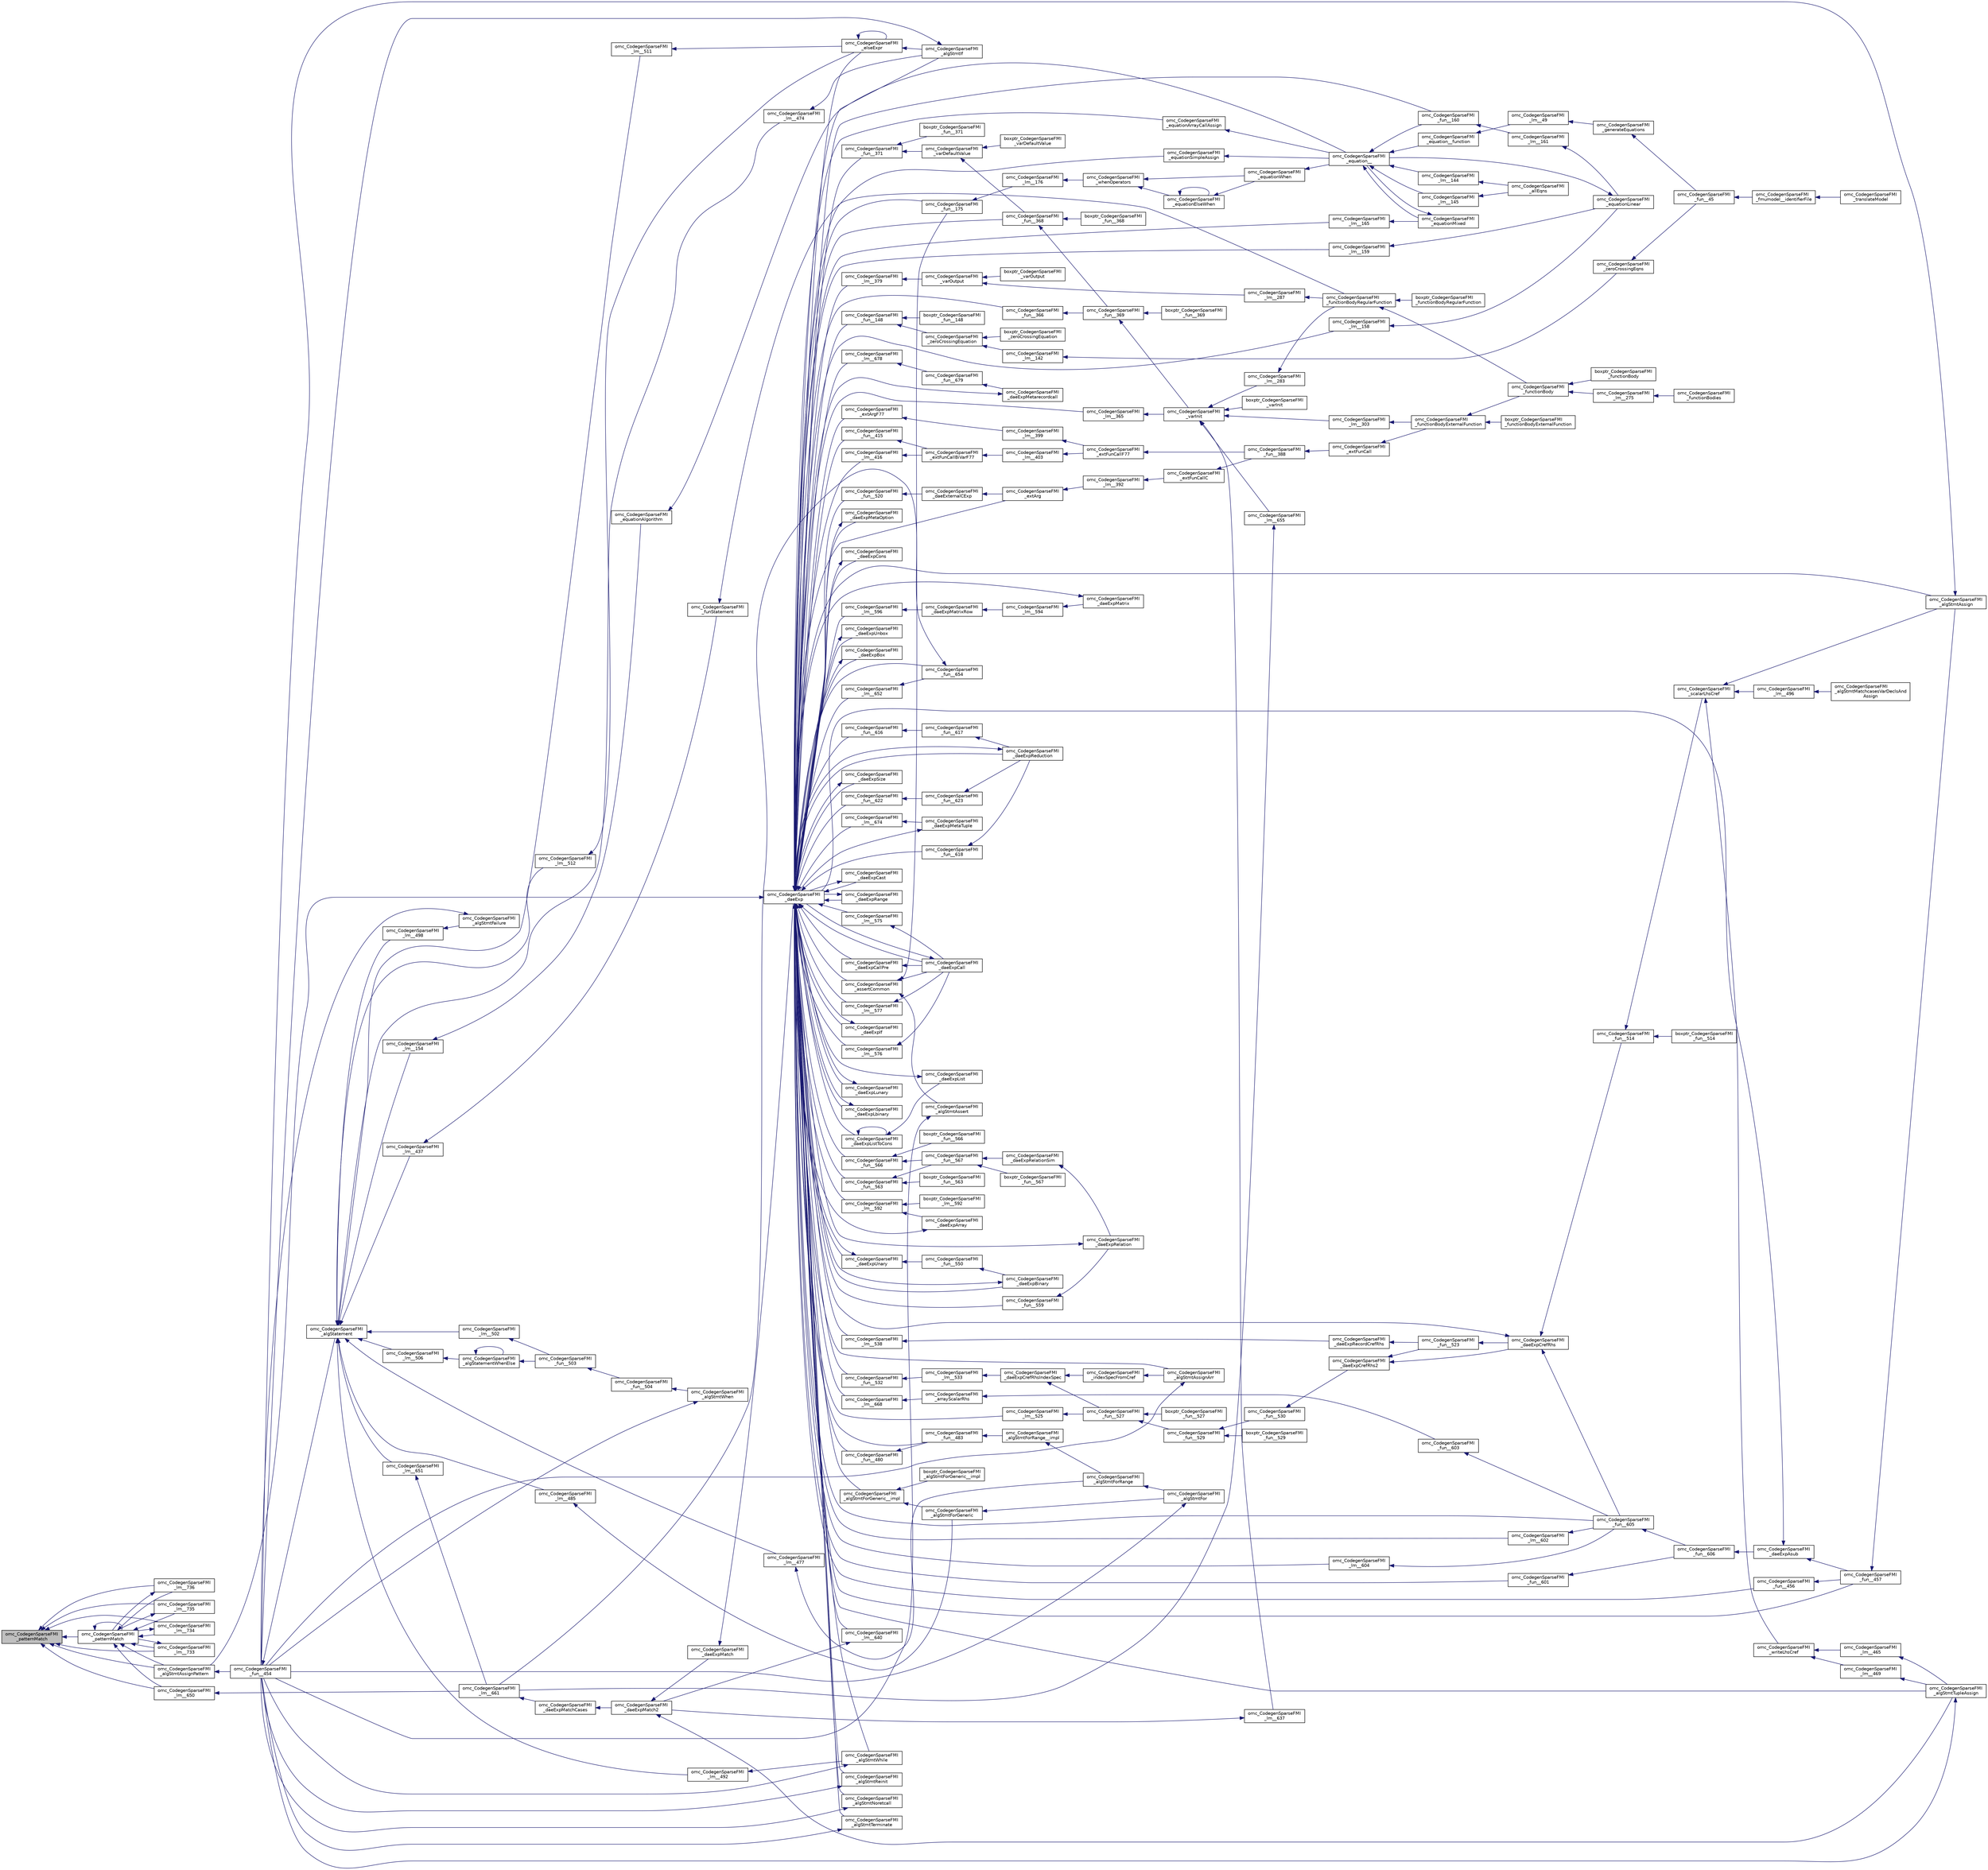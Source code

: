 digraph "omc_CodegenSparseFMI_patternMatch"
{
  edge [fontname="Helvetica",fontsize="10",labelfontname="Helvetica",labelfontsize="10"];
  node [fontname="Helvetica",fontsize="10",shape=record];
  rankdir="LR";
  Node229152 [label="omc_CodegenSparseFMI\l_patternMatch",height=0.2,width=0.4,color="black", fillcolor="grey75", style="filled", fontcolor="black"];
  Node229152 -> Node229153 [dir="back",color="midnightblue",fontsize="10",style="solid",fontname="Helvetica"];
  Node229153 [label="omc_CodegenSparseFMI\l_patternMatch",height=0.2,width=0.4,color="black", fillcolor="white", style="filled",URL="$da/d88/_codegen_sparse_f_m_i_8h.html#ad931d10dc5987d592d51a2bf83ca7232"];
  Node229153 -> Node229153 [dir="back",color="midnightblue",fontsize="10",style="solid",fontname="Helvetica"];
  Node229153 -> Node229154 [dir="back",color="midnightblue",fontsize="10",style="solid",fontname="Helvetica"];
  Node229154 [label="omc_CodegenSparseFMI\l_lm__736",height=0.2,width=0.4,color="black", fillcolor="white", style="filled",URL="$d1/d2e/_codegen_sparse_f_m_i_8c.html#a7fce9e224a3965bb467c8232aa35258f"];
  Node229154 -> Node229153 [dir="back",color="midnightblue",fontsize="10",style="solid",fontname="Helvetica"];
  Node229153 -> Node229155 [dir="back",color="midnightblue",fontsize="10",style="solid",fontname="Helvetica"];
  Node229155 [label="omc_CodegenSparseFMI\l_lm__735",height=0.2,width=0.4,color="black", fillcolor="white", style="filled",URL="$d1/d2e/_codegen_sparse_f_m_i_8c.html#a27ff711a3c2175c068a9728291693881"];
  Node229155 -> Node229153 [dir="back",color="midnightblue",fontsize="10",style="solid",fontname="Helvetica"];
  Node229153 -> Node229156 [dir="back",color="midnightblue",fontsize="10",style="solid",fontname="Helvetica"];
  Node229156 [label="omc_CodegenSparseFMI\l_lm__734",height=0.2,width=0.4,color="black", fillcolor="white", style="filled",URL="$d1/d2e/_codegen_sparse_f_m_i_8c.html#aa83e5c861169f5d8ed60f275a28cb216"];
  Node229156 -> Node229153 [dir="back",color="midnightblue",fontsize="10",style="solid",fontname="Helvetica"];
  Node229153 -> Node229157 [dir="back",color="midnightblue",fontsize="10",style="solid",fontname="Helvetica"];
  Node229157 [label="omc_CodegenSparseFMI\l_lm__733",height=0.2,width=0.4,color="black", fillcolor="white", style="filled",URL="$d1/d2e/_codegen_sparse_f_m_i_8c.html#a3f6d126ebb5ae34563fc46861844be3f"];
  Node229157 -> Node229153 [dir="back",color="midnightblue",fontsize="10",style="solid",fontname="Helvetica"];
  Node229153 -> Node229158 [dir="back",color="midnightblue",fontsize="10",style="solid",fontname="Helvetica"];
  Node229158 [label="omc_CodegenSparseFMI\l_algStmtAssignPattern",height=0.2,width=0.4,color="black", fillcolor="white", style="filled",URL="$da/d88/_codegen_sparse_f_m_i_8h.html#aa769cf6a279946c8484ba60efafa1bc7"];
  Node229158 -> Node229159 [dir="back",color="midnightblue",fontsize="10",style="solid",fontname="Helvetica"];
  Node229159 [label="omc_CodegenSparseFMI\l_fun__454",height=0.2,width=0.4,color="black", fillcolor="white", style="filled",URL="$d1/d2e/_codegen_sparse_f_m_i_8c.html#a38506d8a286cdb1703e9653cec496244"];
  Node229159 -> Node229160 [dir="back",color="midnightblue",fontsize="10",style="solid",fontname="Helvetica"];
  Node229160 [label="omc_CodegenSparseFMI\l_algStatement",height=0.2,width=0.4,color="black", fillcolor="white", style="filled",URL="$da/d88/_codegen_sparse_f_m_i_8h.html#a5d1fbf810cfb458410c3f606dd4518d6"];
  Node229160 -> Node229161 [dir="back",color="midnightblue",fontsize="10",style="solid",fontname="Helvetica"];
  Node229161 [label="omc_CodegenSparseFMI\l_lm__651",height=0.2,width=0.4,color="black", fillcolor="white", style="filled",URL="$d1/d2e/_codegen_sparse_f_m_i_8c.html#a4601ee3bb7611f920e2f9c96c21fce8e"];
  Node229161 -> Node229162 [dir="back",color="midnightblue",fontsize="10",style="solid",fontname="Helvetica"];
  Node229162 [label="omc_CodegenSparseFMI\l_lm__661",height=0.2,width=0.4,color="black", fillcolor="white", style="filled",URL="$d1/d2e/_codegen_sparse_f_m_i_8c.html#af15d08c53a5b48667e16622e16e97ec5"];
  Node229162 -> Node229163 [dir="back",color="midnightblue",fontsize="10",style="solid",fontname="Helvetica"];
  Node229163 [label="omc_CodegenSparseFMI\l_daeExpMatchCases",height=0.2,width=0.4,color="black", fillcolor="white", style="filled",URL="$da/d88/_codegen_sparse_f_m_i_8h.html#a67c72be0aaa49a7a85509e1c5ab98b41"];
  Node229163 -> Node229164 [dir="back",color="midnightblue",fontsize="10",style="solid",fontname="Helvetica"];
  Node229164 [label="omc_CodegenSparseFMI\l_daeExpMatch2",height=0.2,width=0.4,color="black", fillcolor="white", style="filled",URL="$da/d88/_codegen_sparse_f_m_i_8h.html#a3d2d85eda4fc6adaf9f0a30a7a870128"];
  Node229164 -> Node229165 [dir="back",color="midnightblue",fontsize="10",style="solid",fontname="Helvetica"];
  Node229165 [label="omc_CodegenSparseFMI\l_daeExpMatch",height=0.2,width=0.4,color="black", fillcolor="white", style="filled",URL="$da/d88/_codegen_sparse_f_m_i_8h.html#a59ba01dc770311168227b0e3a87b1e1d"];
  Node229165 -> Node229166 [dir="back",color="midnightblue",fontsize="10",style="solid",fontname="Helvetica"];
  Node229166 [label="omc_CodegenSparseFMI\l_daeExp",height=0.2,width=0.4,color="black", fillcolor="white", style="filled",URL="$da/d88/_codegen_sparse_f_m_i_8h.html#ab26972f772620810838d527d8554f2ac"];
  Node229166 -> Node229167 [dir="back",color="midnightblue",fontsize="10",style="solid",fontname="Helvetica"];
  Node229167 [label="omc_CodegenSparseFMI\l_assertCommon",height=0.2,width=0.4,color="black", fillcolor="white", style="filled",URL="$da/d88/_codegen_sparse_f_m_i_8h.html#affff73cc747add47129bcbacc2d38f9a"];
  Node229167 -> Node229168 [dir="back",color="midnightblue",fontsize="10",style="solid",fontname="Helvetica"];
  Node229168 [label="omc_CodegenSparseFMI\l_daeExpCall",height=0.2,width=0.4,color="black", fillcolor="white", style="filled",URL="$da/d88/_codegen_sparse_f_m_i_8h.html#a48a7b37bcd95aafb972b82321fa96aac"];
  Node229168 -> Node229166 [dir="back",color="midnightblue",fontsize="10",style="solid",fontname="Helvetica"];
  Node229167 -> Node229169 [dir="back",color="midnightblue",fontsize="10",style="solid",fontname="Helvetica"];
  Node229169 [label="omc_CodegenSparseFMI\l_algStmtAssert",height=0.2,width=0.4,color="black", fillcolor="white", style="filled",URL="$da/d88/_codegen_sparse_f_m_i_8h.html#a6b429ec5152996a5f9279a3ddf6844b0"];
  Node229169 -> Node229159 [dir="back",color="midnightblue",fontsize="10",style="solid",fontname="Helvetica"];
  Node229167 -> Node229170 [dir="back",color="midnightblue",fontsize="10",style="solid",fontname="Helvetica"];
  Node229170 [label="omc_CodegenSparseFMI\l_fun__175",height=0.2,width=0.4,color="black", fillcolor="white", style="filled",URL="$d1/d2e/_codegen_sparse_f_m_i_8c.html#ae71d3dbce84027f4da25d630128e9f06"];
  Node229170 -> Node229171 [dir="back",color="midnightblue",fontsize="10",style="solid",fontname="Helvetica"];
  Node229171 [label="omc_CodegenSparseFMI\l_lm__176",height=0.2,width=0.4,color="black", fillcolor="white", style="filled",URL="$d1/d2e/_codegen_sparse_f_m_i_8c.html#a3aab67e796da3718ac21ae4e0b10522b"];
  Node229171 -> Node229172 [dir="back",color="midnightblue",fontsize="10",style="solid",fontname="Helvetica"];
  Node229172 [label="omc_CodegenSparseFMI\l_whenOperators",height=0.2,width=0.4,color="black", fillcolor="white", style="filled",URL="$da/d88/_codegen_sparse_f_m_i_8h.html#aaa56a6cbe937c9e43604fbefcddc43d4"];
  Node229172 -> Node229173 [dir="back",color="midnightblue",fontsize="10",style="solid",fontname="Helvetica"];
  Node229173 [label="omc_CodegenSparseFMI\l_equationElseWhen",height=0.2,width=0.4,color="black", fillcolor="white", style="filled",URL="$da/d88/_codegen_sparse_f_m_i_8h.html#a9252f94be6a8d4db5d542a2a30867d21"];
  Node229173 -> Node229173 [dir="back",color="midnightblue",fontsize="10",style="solid",fontname="Helvetica"];
  Node229173 -> Node229174 [dir="back",color="midnightblue",fontsize="10",style="solid",fontname="Helvetica"];
  Node229174 [label="omc_CodegenSparseFMI\l_equationWhen",height=0.2,width=0.4,color="black", fillcolor="white", style="filled",URL="$da/d88/_codegen_sparse_f_m_i_8h.html#a182b50d619540de019adbeb9053f85d2"];
  Node229174 -> Node229175 [dir="back",color="midnightblue",fontsize="10",style="solid",fontname="Helvetica"];
  Node229175 [label="omc_CodegenSparseFMI\l_equation__",height=0.2,width=0.4,color="black", fillcolor="white", style="filled",URL="$da/d88/_codegen_sparse_f_m_i_8h.html#a99f4c0cb745d02faf3615bcda104a18a"];
  Node229175 -> Node229176 [dir="back",color="midnightblue",fontsize="10",style="solid",fontname="Helvetica"];
  Node229176 [label="omc_CodegenSparseFMI\l_equationMixed",height=0.2,width=0.4,color="black", fillcolor="white", style="filled",URL="$da/d88/_codegen_sparse_f_m_i_8h.html#ac29f9768bd0d77a3e1e85ee8d33113f2"];
  Node229176 -> Node229175 [dir="back",color="midnightblue",fontsize="10",style="solid",fontname="Helvetica"];
  Node229175 -> Node229177 [dir="back",color="midnightblue",fontsize="10",style="solid",fontname="Helvetica"];
  Node229177 [label="omc_CodegenSparseFMI\l_fun__160",height=0.2,width=0.4,color="black", fillcolor="white", style="filled",URL="$d1/d2e/_codegen_sparse_f_m_i_8c.html#ae706b7e1daac9ecce083bb0f153c4537"];
  Node229177 -> Node229178 [dir="back",color="midnightblue",fontsize="10",style="solid",fontname="Helvetica"];
  Node229178 [label="omc_CodegenSparseFMI\l_lm__161",height=0.2,width=0.4,color="black", fillcolor="white", style="filled",URL="$d1/d2e/_codegen_sparse_f_m_i_8c.html#afef10b15667b5fa348e2e5474100a059"];
  Node229178 -> Node229179 [dir="back",color="midnightblue",fontsize="10",style="solid",fontname="Helvetica"];
  Node229179 [label="omc_CodegenSparseFMI\l_equationLinear",height=0.2,width=0.4,color="black", fillcolor="white", style="filled",URL="$da/d88/_codegen_sparse_f_m_i_8h.html#ae8ae758cee8e51f80c69f273ea2dead4"];
  Node229179 -> Node229175 [dir="back",color="midnightblue",fontsize="10",style="solid",fontname="Helvetica"];
  Node229175 -> Node229180 [dir="back",color="midnightblue",fontsize="10",style="solid",fontname="Helvetica"];
  Node229180 [label="omc_CodegenSparseFMI\l_lm__145",height=0.2,width=0.4,color="black", fillcolor="white", style="filled",URL="$d1/d2e/_codegen_sparse_f_m_i_8c.html#a482b9fe4a2cf1170ba37c04cbeeba56b"];
  Node229180 -> Node229181 [dir="back",color="midnightblue",fontsize="10",style="solid",fontname="Helvetica"];
  Node229181 [label="omc_CodegenSparseFMI\l_allEqns",height=0.2,width=0.4,color="black", fillcolor="white", style="filled",URL="$da/d88/_codegen_sparse_f_m_i_8h.html#a94fa0652e8d98e8869394cc988af391b"];
  Node229175 -> Node229182 [dir="back",color="midnightblue",fontsize="10",style="solid",fontname="Helvetica"];
  Node229182 [label="omc_CodegenSparseFMI\l_lm__144",height=0.2,width=0.4,color="black", fillcolor="white", style="filled",URL="$d1/d2e/_codegen_sparse_f_m_i_8c.html#a53bc84287c3730b73c523380ca378dcf"];
  Node229182 -> Node229181 [dir="back",color="midnightblue",fontsize="10",style="solid",fontname="Helvetica"];
  Node229175 -> Node229183 [dir="back",color="midnightblue",fontsize="10",style="solid",fontname="Helvetica"];
  Node229183 [label="omc_CodegenSparseFMI\l_equation__function",height=0.2,width=0.4,color="black", fillcolor="white", style="filled",URL="$da/d88/_codegen_sparse_f_m_i_8h.html#a3b6d78478d2920ade27380933feef664"];
  Node229183 -> Node229184 [dir="back",color="midnightblue",fontsize="10",style="solid",fontname="Helvetica"];
  Node229184 [label="omc_CodegenSparseFMI\l_lm__49",height=0.2,width=0.4,color="black", fillcolor="white", style="filled",URL="$d1/d2e/_codegen_sparse_f_m_i_8c.html#afd950130e5951ce5d9b078504b8e5445"];
  Node229184 -> Node229185 [dir="back",color="midnightblue",fontsize="10",style="solid",fontname="Helvetica"];
  Node229185 [label="omc_CodegenSparseFMI\l_generateEquations",height=0.2,width=0.4,color="black", fillcolor="white", style="filled",URL="$da/d88/_codegen_sparse_f_m_i_8h.html#a944e50c37aa93fa6e9c540a7d9a7f671"];
  Node229185 -> Node229186 [dir="back",color="midnightblue",fontsize="10",style="solid",fontname="Helvetica"];
  Node229186 [label="omc_CodegenSparseFMI\l_fun__45",height=0.2,width=0.4,color="black", fillcolor="white", style="filled",URL="$d1/d2e/_codegen_sparse_f_m_i_8c.html#a33c397eee4567dbaf5269d88f9ea50f2"];
  Node229186 -> Node229187 [dir="back",color="midnightblue",fontsize="10",style="solid",fontname="Helvetica"];
  Node229187 [label="omc_CodegenSparseFMI\l_fmumodel__identifierFile",height=0.2,width=0.4,color="black", fillcolor="white", style="filled",URL="$da/d88/_codegen_sparse_f_m_i_8h.html#a0d704247081fbb1f268bdd5ae5d7f3f3"];
  Node229187 -> Node229188 [dir="back",color="midnightblue",fontsize="10",style="solid",fontname="Helvetica"];
  Node229188 [label="omc_CodegenSparseFMI\l_translateModel",height=0.2,width=0.4,color="black", fillcolor="white", style="filled",URL="$da/d88/_codegen_sparse_f_m_i_8h.html#a6e115544fcae7968ab9fa00a0ea17b1d"];
  Node229172 -> Node229174 [dir="back",color="midnightblue",fontsize="10",style="solid",fontname="Helvetica"];
  Node229166 -> Node229158 [dir="back",color="midnightblue",fontsize="10",style="solid",fontname="Helvetica"];
  Node229166 -> Node229189 [dir="back",color="midnightblue",fontsize="10",style="solid",fontname="Helvetica"];
  Node229189 [label="omc_CodegenSparseFMI\l_lm__678",height=0.2,width=0.4,color="black", fillcolor="white", style="filled",URL="$d1/d2e/_codegen_sparse_f_m_i_8c.html#a128c47290974b3ffbcea043e82979943"];
  Node229189 -> Node229190 [dir="back",color="midnightblue",fontsize="10",style="solid",fontname="Helvetica"];
  Node229190 [label="omc_CodegenSparseFMI\l_fun__679",height=0.2,width=0.4,color="black", fillcolor="white", style="filled",URL="$d1/d2e/_codegen_sparse_f_m_i_8c.html#a2365ba198f39b872daa06cc5d23c6252"];
  Node229190 -> Node229191 [dir="back",color="midnightblue",fontsize="10",style="solid",fontname="Helvetica"];
  Node229191 [label="omc_CodegenSparseFMI\l_daeExpMetarecordcall",height=0.2,width=0.4,color="black", fillcolor="white", style="filled",URL="$da/d88/_codegen_sparse_f_m_i_8h.html#af4d3cdaeb7380d8a65146e12030c5c0e"];
  Node229191 -> Node229166 [dir="back",color="midnightblue",fontsize="10",style="solid",fontname="Helvetica"];
  Node229166 -> Node229192 [dir="back",color="midnightblue",fontsize="10",style="solid",fontname="Helvetica"];
  Node229192 [label="omc_CodegenSparseFMI\l_daeExpMetaOption",height=0.2,width=0.4,color="black", fillcolor="white", style="filled",URL="$da/d88/_codegen_sparse_f_m_i_8h.html#ae536b39241762561555271004c37440e"];
  Node229192 -> Node229166 [dir="back",color="midnightblue",fontsize="10",style="solid",fontname="Helvetica"];
  Node229166 -> Node229193 [dir="back",color="midnightblue",fontsize="10",style="solid",fontname="Helvetica"];
  Node229193 [label="omc_CodegenSparseFMI\l_lm__674",height=0.2,width=0.4,color="black", fillcolor="white", style="filled",URL="$d1/d2e/_codegen_sparse_f_m_i_8c.html#ad52f1b672015908228e495a9b9ff40ca"];
  Node229193 -> Node229194 [dir="back",color="midnightblue",fontsize="10",style="solid",fontname="Helvetica"];
  Node229194 [label="omc_CodegenSparseFMI\l_daeExpMetaTuple",height=0.2,width=0.4,color="black", fillcolor="white", style="filled",URL="$da/d88/_codegen_sparse_f_m_i_8h.html#a37dab4d4c7bc7fd838505c060a8b9049"];
  Node229194 -> Node229166 [dir="back",color="midnightblue",fontsize="10",style="solid",fontname="Helvetica"];
  Node229166 -> Node229195 [dir="back",color="midnightblue",fontsize="10",style="solid",fontname="Helvetica"];
  Node229195 [label="omc_CodegenSparseFMI\l_daeExpCons",height=0.2,width=0.4,color="black", fillcolor="white", style="filled",URL="$da/d88/_codegen_sparse_f_m_i_8h.html#ab881b9f7dbddb69fe91bb74c9c5c54c1"];
  Node229195 -> Node229166 [dir="back",color="midnightblue",fontsize="10",style="solid",fontname="Helvetica"];
  Node229166 -> Node229196 [dir="back",color="midnightblue",fontsize="10",style="solid",fontname="Helvetica"];
  Node229196 [label="omc_CodegenSparseFMI\l_daeExpListToCons",height=0.2,width=0.4,color="black", fillcolor="white", style="filled",URL="$da/d88/_codegen_sparse_f_m_i_8h.html#a1d1ae6cb82e69292e58b8c65e002ea55"];
  Node229196 -> Node229196 [dir="back",color="midnightblue",fontsize="10",style="solid",fontname="Helvetica"];
  Node229196 -> Node229197 [dir="back",color="midnightblue",fontsize="10",style="solid",fontname="Helvetica"];
  Node229197 [label="omc_CodegenSparseFMI\l_daeExpList",height=0.2,width=0.4,color="black", fillcolor="white", style="filled",URL="$da/d88/_codegen_sparse_f_m_i_8h.html#a2f666b582c610d5c8b23988ecba9664b"];
  Node229197 -> Node229166 [dir="back",color="midnightblue",fontsize="10",style="solid",fontname="Helvetica"];
  Node229166 -> Node229198 [dir="back",color="midnightblue",fontsize="10",style="solid",fontname="Helvetica"];
  Node229198 [label="omc_CodegenSparseFMI\l_lm__668",height=0.2,width=0.4,color="black", fillcolor="white", style="filled",URL="$d1/d2e/_codegen_sparse_f_m_i_8c.html#a76351725b41da0af498aadf54b92c275"];
  Node229198 -> Node229199 [dir="back",color="midnightblue",fontsize="10",style="solid",fontname="Helvetica"];
  Node229199 [label="omc_CodegenSparseFMI\l_arrayScalarRhs",height=0.2,width=0.4,color="black", fillcolor="white", style="filled",URL="$da/d88/_codegen_sparse_f_m_i_8h.html#ab4de96fd8fb5647ef325ca122a4753f3"];
  Node229199 -> Node229200 [dir="back",color="midnightblue",fontsize="10",style="solid",fontname="Helvetica"];
  Node229200 [label="omc_CodegenSparseFMI\l_fun__603",height=0.2,width=0.4,color="black", fillcolor="white", style="filled",URL="$d1/d2e/_codegen_sparse_f_m_i_8c.html#adbd2857da6df0e479b3bd77c5b7a8f7d"];
  Node229200 -> Node229201 [dir="back",color="midnightblue",fontsize="10",style="solid",fontname="Helvetica"];
  Node229201 [label="omc_CodegenSparseFMI\l_fun__605",height=0.2,width=0.4,color="black", fillcolor="white", style="filled",URL="$d1/d2e/_codegen_sparse_f_m_i_8c.html#a9bd0f333ed74be93d8bd6468cde56736"];
  Node229201 -> Node229202 [dir="back",color="midnightblue",fontsize="10",style="solid",fontname="Helvetica"];
  Node229202 [label="omc_CodegenSparseFMI\l_fun__606",height=0.2,width=0.4,color="black", fillcolor="white", style="filled",URL="$d1/d2e/_codegen_sparse_f_m_i_8c.html#a57e7ee8cc6cf0e5de142a92a92caf6d0"];
  Node229202 -> Node229203 [dir="back",color="midnightblue",fontsize="10",style="solid",fontname="Helvetica"];
  Node229203 [label="omc_CodegenSparseFMI\l_daeExpAsub",height=0.2,width=0.4,color="black", fillcolor="white", style="filled",URL="$da/d88/_codegen_sparse_f_m_i_8h.html#ab042430b0f630bd548c9122206a41a76"];
  Node229203 -> Node229166 [dir="back",color="midnightblue",fontsize="10",style="solid",fontname="Helvetica"];
  Node229203 -> Node229204 [dir="back",color="midnightblue",fontsize="10",style="solid",fontname="Helvetica"];
  Node229204 [label="omc_CodegenSparseFMI\l_fun__457",height=0.2,width=0.4,color="black", fillcolor="white", style="filled",URL="$d1/d2e/_codegen_sparse_f_m_i_8c.html#a9a66843f2c8f85ed8a0e89829eadf41b"];
  Node229204 -> Node229205 [dir="back",color="midnightblue",fontsize="10",style="solid",fontname="Helvetica"];
  Node229205 [label="omc_CodegenSparseFMI\l_algStmtAssign",height=0.2,width=0.4,color="black", fillcolor="white", style="filled",URL="$da/d88/_codegen_sparse_f_m_i_8h.html#a1c3cbb22c2453d6b93e5a19e87126639"];
  Node229205 -> Node229159 [dir="back",color="midnightblue",fontsize="10",style="solid",fontname="Helvetica"];
  Node229166 -> Node229206 [dir="back",color="midnightblue",fontsize="10",style="solid",fontname="Helvetica"];
  Node229206 [label="omc_CodegenSparseFMI\l_daeExpUnbox",height=0.2,width=0.4,color="black", fillcolor="white", style="filled",URL="$da/d88/_codegen_sparse_f_m_i_8h.html#ad8a93ec5bfec6454d268e95a82bf96b8"];
  Node229206 -> Node229166 [dir="back",color="midnightblue",fontsize="10",style="solid",fontname="Helvetica"];
  Node229166 -> Node229207 [dir="back",color="midnightblue",fontsize="10",style="solid",fontname="Helvetica"];
  Node229207 [label="omc_CodegenSparseFMI\l_daeExpBox",height=0.2,width=0.4,color="black", fillcolor="white", style="filled",URL="$da/d88/_codegen_sparse_f_m_i_8h.html#a39dc1615a535b01d20db9b87fc607d3c"];
  Node229207 -> Node229166 [dir="back",color="midnightblue",fontsize="10",style="solid",fontname="Helvetica"];
  Node229166 -> Node229208 [dir="back",color="midnightblue",fontsize="10",style="solid",fontname="Helvetica"];
  Node229208 [label="omc_CodegenSparseFMI\l_fun__654",height=0.2,width=0.4,color="black", fillcolor="white", style="filled",URL="$d1/d2e/_codegen_sparse_f_m_i_8c.html#a779418d021f2bf6e5e05257271d6512f"];
  Node229208 -> Node229162 [dir="back",color="midnightblue",fontsize="10",style="solid",fontname="Helvetica"];
  Node229166 -> Node229209 [dir="back",color="midnightblue",fontsize="10",style="solid",fontname="Helvetica"];
  Node229209 [label="omc_CodegenSparseFMI\l_lm__652",height=0.2,width=0.4,color="black", fillcolor="white", style="filled",URL="$d1/d2e/_codegen_sparse_f_m_i_8c.html#afb77daba20dc13d99f8916228d277ad2"];
  Node229209 -> Node229208 [dir="back",color="midnightblue",fontsize="10",style="solid",fontname="Helvetica"];
  Node229166 -> Node229210 [dir="back",color="midnightblue",fontsize="10",style="solid",fontname="Helvetica"];
  Node229210 [label="omc_CodegenSparseFMI\l_lm__640",height=0.2,width=0.4,color="black", fillcolor="white", style="filled",URL="$d1/d2e/_codegen_sparse_f_m_i_8c.html#ab7ae5141c274871c57b0fb912e7ddaf7"];
  Node229210 -> Node229164 [dir="back",color="midnightblue",fontsize="10",style="solid",fontname="Helvetica"];
  Node229166 -> Node229211 [dir="back",color="midnightblue",fontsize="10",style="solid",fontname="Helvetica"];
  Node229211 [label="omc_CodegenSparseFMI\l_daeExpReduction",height=0.2,width=0.4,color="black", fillcolor="white", style="filled",URL="$da/d88/_codegen_sparse_f_m_i_8h.html#a215e1cfa638090eb2c87b8d31be99cf0"];
  Node229211 -> Node229166 [dir="back",color="midnightblue",fontsize="10",style="solid",fontname="Helvetica"];
  Node229166 -> Node229212 [dir="back",color="midnightblue",fontsize="10",style="solid",fontname="Helvetica"];
  Node229212 [label="omc_CodegenSparseFMI\l_fun__622",height=0.2,width=0.4,color="black", fillcolor="white", style="filled",URL="$d1/d2e/_codegen_sparse_f_m_i_8c.html#ae5c95b0ba06e68ed18a5d60da4cda046"];
  Node229212 -> Node229213 [dir="back",color="midnightblue",fontsize="10",style="solid",fontname="Helvetica"];
  Node229213 [label="omc_CodegenSparseFMI\l_fun__623",height=0.2,width=0.4,color="black", fillcolor="white", style="filled",URL="$d1/d2e/_codegen_sparse_f_m_i_8c.html#ad252a6b0c4628a8f587fbfdf6b702226"];
  Node229213 -> Node229211 [dir="back",color="midnightblue",fontsize="10",style="solid",fontname="Helvetica"];
  Node229166 -> Node229214 [dir="back",color="midnightblue",fontsize="10",style="solid",fontname="Helvetica"];
  Node229214 [label="omc_CodegenSparseFMI\l_fun__618",height=0.2,width=0.4,color="black", fillcolor="white", style="filled",URL="$d1/d2e/_codegen_sparse_f_m_i_8c.html#a6b9efcf5bb1e83e9d6d64821e5b15530"];
  Node229214 -> Node229211 [dir="back",color="midnightblue",fontsize="10",style="solid",fontname="Helvetica"];
  Node229166 -> Node229215 [dir="back",color="midnightblue",fontsize="10",style="solid",fontname="Helvetica"];
  Node229215 [label="omc_CodegenSparseFMI\l_fun__616",height=0.2,width=0.4,color="black", fillcolor="white", style="filled",URL="$d1/d2e/_codegen_sparse_f_m_i_8c.html#a635859e8c511453505953fab612853b3"];
  Node229215 -> Node229216 [dir="back",color="midnightblue",fontsize="10",style="solid",fontname="Helvetica"];
  Node229216 [label="omc_CodegenSparseFMI\l_fun__617",height=0.2,width=0.4,color="black", fillcolor="white", style="filled",URL="$d1/d2e/_codegen_sparse_f_m_i_8c.html#aa08069808fe588458678d9549eb3b245"];
  Node229216 -> Node229211 [dir="back",color="midnightblue",fontsize="10",style="solid",fontname="Helvetica"];
  Node229166 -> Node229217 [dir="back",color="midnightblue",fontsize="10",style="solid",fontname="Helvetica"];
  Node229217 [label="omc_CodegenSparseFMI\l_daeExpSize",height=0.2,width=0.4,color="black", fillcolor="white", style="filled",URL="$da/d88/_codegen_sparse_f_m_i_8h.html#a65806134dc2b86c56ad13bd542641799"];
  Node229217 -> Node229166 [dir="back",color="midnightblue",fontsize="10",style="solid",fontname="Helvetica"];
  Node229166 -> Node229218 [dir="back",color="midnightblue",fontsize="10",style="solid",fontname="Helvetica"];
  Node229218 [label="omc_CodegenSparseFMI\l_daeExpCallPre",height=0.2,width=0.4,color="black", fillcolor="white", style="filled",URL="$da/d88/_codegen_sparse_f_m_i_8h.html#a14fa316eb180ca150badd71a2b426953"];
  Node229218 -> Node229168 [dir="back",color="midnightblue",fontsize="10",style="solid",fontname="Helvetica"];
  Node229166 -> Node229201 [dir="back",color="midnightblue",fontsize="10",style="solid",fontname="Helvetica"];
  Node229166 -> Node229219 [dir="back",color="midnightblue",fontsize="10",style="solid",fontname="Helvetica"];
  Node229219 [label="omc_CodegenSparseFMI\l_lm__604",height=0.2,width=0.4,color="black", fillcolor="white", style="filled",URL="$d1/d2e/_codegen_sparse_f_m_i_8c.html#a1ea19ba89eb6b92706330d280b4a28c4"];
  Node229219 -> Node229201 [dir="back",color="midnightblue",fontsize="10",style="solid",fontname="Helvetica"];
  Node229166 -> Node229220 [dir="back",color="midnightblue",fontsize="10",style="solid",fontname="Helvetica"];
  Node229220 [label="omc_CodegenSparseFMI\l_lm__602",height=0.2,width=0.4,color="black", fillcolor="white", style="filled",URL="$d1/d2e/_codegen_sparse_f_m_i_8c.html#a033ed9fe3cb36fea59e62007c6a4d090"];
  Node229220 -> Node229201 [dir="back",color="midnightblue",fontsize="10",style="solid",fontname="Helvetica"];
  Node229166 -> Node229221 [dir="back",color="midnightblue",fontsize="10",style="solid",fontname="Helvetica"];
  Node229221 [label="omc_CodegenSparseFMI\l_fun__601",height=0.2,width=0.4,color="black", fillcolor="white", style="filled",URL="$d1/d2e/_codegen_sparse_f_m_i_8c.html#a7e7064f5d085e776607bd7e91ba97557"];
  Node229221 -> Node229202 [dir="back",color="midnightblue",fontsize="10",style="solid",fontname="Helvetica"];
  Node229166 -> Node229222 [dir="back",color="midnightblue",fontsize="10",style="solid",fontname="Helvetica"];
  Node229222 [label="omc_CodegenSparseFMI\l_daeExpCast",height=0.2,width=0.4,color="black", fillcolor="white", style="filled",URL="$da/d88/_codegen_sparse_f_m_i_8h.html#a4925df985f63c7b864fc53ff465f925e"];
  Node229222 -> Node229166 [dir="back",color="midnightblue",fontsize="10",style="solid",fontname="Helvetica"];
  Node229166 -> Node229223 [dir="back",color="midnightblue",fontsize="10",style="solid",fontname="Helvetica"];
  Node229223 [label="omc_CodegenSparseFMI\l_daeExpRange",height=0.2,width=0.4,color="black", fillcolor="white", style="filled",URL="$da/d88/_codegen_sparse_f_m_i_8h.html#ab06fb091af14bb2ea0472c05fb26c075"];
  Node229223 -> Node229166 [dir="back",color="midnightblue",fontsize="10",style="solid",fontname="Helvetica"];
  Node229166 -> Node229224 [dir="back",color="midnightblue",fontsize="10",style="solid",fontname="Helvetica"];
  Node229224 [label="omc_CodegenSparseFMI\l_lm__596",height=0.2,width=0.4,color="black", fillcolor="white", style="filled",URL="$d1/d2e/_codegen_sparse_f_m_i_8c.html#a14d5df57654fa55b92d5aff9036ec0ab"];
  Node229224 -> Node229225 [dir="back",color="midnightblue",fontsize="10",style="solid",fontname="Helvetica"];
  Node229225 [label="omc_CodegenSparseFMI\l_daeExpMatrixRow",height=0.2,width=0.4,color="black", fillcolor="white", style="filled",URL="$da/d88/_codegen_sparse_f_m_i_8h.html#aaa8e0e4a311cbf73da7a14c47f4570ac"];
  Node229225 -> Node229226 [dir="back",color="midnightblue",fontsize="10",style="solid",fontname="Helvetica"];
  Node229226 [label="omc_CodegenSparseFMI\l_lm__594",height=0.2,width=0.4,color="black", fillcolor="white", style="filled",URL="$d1/d2e/_codegen_sparse_f_m_i_8c.html#a6851ce9fae595fa7b523b79ce247f9ea"];
  Node229226 -> Node229227 [dir="back",color="midnightblue",fontsize="10",style="solid",fontname="Helvetica"];
  Node229227 [label="omc_CodegenSparseFMI\l_daeExpMatrix",height=0.2,width=0.4,color="black", fillcolor="white", style="filled",URL="$da/d88/_codegen_sparse_f_m_i_8h.html#a6f74e3aeec53ec03a5f219a12576dca4"];
  Node229227 -> Node229166 [dir="back",color="midnightblue",fontsize="10",style="solid",fontname="Helvetica"];
  Node229166 -> Node229228 [dir="back",color="midnightblue",fontsize="10",style="solid",fontname="Helvetica"];
  Node229228 [label="omc_CodegenSparseFMI\l_lm__592",height=0.2,width=0.4,color="black", fillcolor="white", style="filled",URL="$d1/d2e/_codegen_sparse_f_m_i_8c.html#a2e9ed496758b97468e8f6941914f675c"];
  Node229228 -> Node229229 [dir="back",color="midnightblue",fontsize="10",style="solid",fontname="Helvetica"];
  Node229229 [label="omc_CodegenSparseFMI\l_daeExpArray",height=0.2,width=0.4,color="black", fillcolor="white", style="filled",URL="$da/d88/_codegen_sparse_f_m_i_8h.html#a88f664ab98fd5d6d05ad0e1958fa159f"];
  Node229229 -> Node229166 [dir="back",color="midnightblue",fontsize="10",style="solid",fontname="Helvetica"];
  Node229228 -> Node229230 [dir="back",color="midnightblue",fontsize="10",style="solid",fontname="Helvetica"];
  Node229230 [label="boxptr_CodegenSparseFMI\l_lm__592",height=0.2,width=0.4,color="black", fillcolor="white", style="filled",URL="$d1/d2e/_codegen_sparse_f_m_i_8c.html#a14367956a97e5e5449a9ee418310e77f"];
  Node229166 -> Node229168 [dir="back",color="midnightblue",fontsize="10",style="solid",fontname="Helvetica"];
  Node229166 -> Node229231 [dir="back",color="midnightblue",fontsize="10",style="solid",fontname="Helvetica"];
  Node229231 [label="omc_CodegenSparseFMI\l_lm__577",height=0.2,width=0.4,color="black", fillcolor="white", style="filled",URL="$d1/d2e/_codegen_sparse_f_m_i_8c.html#aa4835158f163790c1f9e865fa1b20423"];
  Node229231 -> Node229168 [dir="back",color="midnightblue",fontsize="10",style="solid",fontname="Helvetica"];
  Node229166 -> Node229232 [dir="back",color="midnightblue",fontsize="10",style="solid",fontname="Helvetica"];
  Node229232 [label="omc_CodegenSparseFMI\l_lm__576",height=0.2,width=0.4,color="black", fillcolor="white", style="filled",URL="$d1/d2e/_codegen_sparse_f_m_i_8c.html#a40ec6104238226b95ab6a66b9cfeebaf"];
  Node229232 -> Node229168 [dir="back",color="midnightblue",fontsize="10",style="solid",fontname="Helvetica"];
  Node229166 -> Node229233 [dir="back",color="midnightblue",fontsize="10",style="solid",fontname="Helvetica"];
  Node229233 [label="omc_CodegenSparseFMI\l_lm__575",height=0.2,width=0.4,color="black", fillcolor="white", style="filled",URL="$d1/d2e/_codegen_sparse_f_m_i_8c.html#a88ecf3a6232cff443bc5d54993d50fc8"];
  Node229233 -> Node229168 [dir="back",color="midnightblue",fontsize="10",style="solid",fontname="Helvetica"];
  Node229166 -> Node229234 [dir="back",color="midnightblue",fontsize="10",style="solid",fontname="Helvetica"];
  Node229234 [label="omc_CodegenSparseFMI\l_daeExpIf",height=0.2,width=0.4,color="black", fillcolor="white", style="filled",URL="$da/d88/_codegen_sparse_f_m_i_8h.html#adab7f987725ccb3a03744e1de01d4c79"];
  Node229234 -> Node229166 [dir="back",color="midnightblue",fontsize="10",style="solid",fontname="Helvetica"];
  Node229166 -> Node229235 [dir="back",color="midnightblue",fontsize="10",style="solid",fontname="Helvetica"];
  Node229235 [label="omc_CodegenSparseFMI\l_fun__566",height=0.2,width=0.4,color="black", fillcolor="white", style="filled",URL="$d1/d2e/_codegen_sparse_f_m_i_8c.html#ad34858a04dcb80cd422869b85ac7c18d"];
  Node229235 -> Node229236 [dir="back",color="midnightblue",fontsize="10",style="solid",fontname="Helvetica"];
  Node229236 [label="omc_CodegenSparseFMI\l_fun__567",height=0.2,width=0.4,color="black", fillcolor="white", style="filled",URL="$d1/d2e/_codegen_sparse_f_m_i_8c.html#aef7d2649f8ac06f68ee746f6547d3e38"];
  Node229236 -> Node229237 [dir="back",color="midnightblue",fontsize="10",style="solid",fontname="Helvetica"];
  Node229237 [label="omc_CodegenSparseFMI\l_daeExpRelationSim",height=0.2,width=0.4,color="black", fillcolor="white", style="filled",URL="$da/d88/_codegen_sparse_f_m_i_8h.html#af7a4eaffacd2294a72d4d75d8c1c750d"];
  Node229237 -> Node229238 [dir="back",color="midnightblue",fontsize="10",style="solid",fontname="Helvetica"];
  Node229238 [label="omc_CodegenSparseFMI\l_daeExpRelation",height=0.2,width=0.4,color="black", fillcolor="white", style="filled",URL="$da/d88/_codegen_sparse_f_m_i_8h.html#af5c266092524f9c43b3e5ed60bde1598"];
  Node229238 -> Node229166 [dir="back",color="midnightblue",fontsize="10",style="solid",fontname="Helvetica"];
  Node229236 -> Node229239 [dir="back",color="midnightblue",fontsize="10",style="solid",fontname="Helvetica"];
  Node229239 [label="boxptr_CodegenSparseFMI\l_fun__567",height=0.2,width=0.4,color="black", fillcolor="white", style="filled",URL="$d1/d2e/_codegen_sparse_f_m_i_8c.html#a4dc4b62519efd3816c40fd491aaa13b0"];
  Node229235 -> Node229240 [dir="back",color="midnightblue",fontsize="10",style="solid",fontname="Helvetica"];
  Node229240 [label="boxptr_CodegenSparseFMI\l_fun__566",height=0.2,width=0.4,color="black", fillcolor="white", style="filled",URL="$d1/d2e/_codegen_sparse_f_m_i_8c.html#a3c4a6d6041e14096e6ab87ed411992ba"];
  Node229166 -> Node229241 [dir="back",color="midnightblue",fontsize="10",style="solid",fontname="Helvetica"];
  Node229241 [label="omc_CodegenSparseFMI\l_fun__563",height=0.2,width=0.4,color="black", fillcolor="white", style="filled",URL="$d1/d2e/_codegen_sparse_f_m_i_8c.html#a299b039f830fdd036c59be5072bb62f8"];
  Node229241 -> Node229236 [dir="back",color="midnightblue",fontsize="10",style="solid",fontname="Helvetica"];
  Node229241 -> Node229242 [dir="back",color="midnightblue",fontsize="10",style="solid",fontname="Helvetica"];
  Node229242 [label="boxptr_CodegenSparseFMI\l_fun__563",height=0.2,width=0.4,color="black", fillcolor="white", style="filled",URL="$d1/d2e/_codegen_sparse_f_m_i_8c.html#ab0129ca19779d8146bf4ef226594e5d6"];
  Node229166 -> Node229243 [dir="back",color="midnightblue",fontsize="10",style="solid",fontname="Helvetica"];
  Node229243 [label="omc_CodegenSparseFMI\l_fun__559",height=0.2,width=0.4,color="black", fillcolor="white", style="filled",URL="$d1/d2e/_codegen_sparse_f_m_i_8c.html#a5dbc7fcb9ca1752d28d85113c0e18957"];
  Node229243 -> Node229238 [dir="back",color="midnightblue",fontsize="10",style="solid",fontname="Helvetica"];
  Node229166 -> Node229244 [dir="back",color="midnightblue",fontsize="10",style="solid",fontname="Helvetica"];
  Node229244 [label="omc_CodegenSparseFMI\l_daeExpLunary",height=0.2,width=0.4,color="black", fillcolor="white", style="filled",URL="$da/d88/_codegen_sparse_f_m_i_8h.html#a2aa1a5d377bfb468965ccc50a6f50cb6"];
  Node229244 -> Node229166 [dir="back",color="midnightblue",fontsize="10",style="solid",fontname="Helvetica"];
  Node229166 -> Node229245 [dir="back",color="midnightblue",fontsize="10",style="solid",fontname="Helvetica"];
  Node229245 [label="omc_CodegenSparseFMI\l_daeExpLbinary",height=0.2,width=0.4,color="black", fillcolor="white", style="filled",URL="$da/d88/_codegen_sparse_f_m_i_8h.html#a0f27518bcedaf68af58ebf86d3864875"];
  Node229245 -> Node229166 [dir="back",color="midnightblue",fontsize="10",style="solid",fontname="Helvetica"];
  Node229166 -> Node229246 [dir="back",color="midnightblue",fontsize="10",style="solid",fontname="Helvetica"];
  Node229246 [label="omc_CodegenSparseFMI\l_daeExpUnary",height=0.2,width=0.4,color="black", fillcolor="white", style="filled",URL="$da/d88/_codegen_sparse_f_m_i_8h.html#af745f9e4c3d9336e78492c5e0a87bfb5"];
  Node229246 -> Node229247 [dir="back",color="midnightblue",fontsize="10",style="solid",fontname="Helvetica"];
  Node229247 [label="omc_CodegenSparseFMI\l_fun__550",height=0.2,width=0.4,color="black", fillcolor="white", style="filled",URL="$d1/d2e/_codegen_sparse_f_m_i_8c.html#ac6799101bb1a54a3de54a89d7fbed728"];
  Node229247 -> Node229248 [dir="back",color="midnightblue",fontsize="10",style="solid",fontname="Helvetica"];
  Node229248 [label="omc_CodegenSparseFMI\l_daeExpBinary",height=0.2,width=0.4,color="black", fillcolor="white", style="filled",URL="$da/d88/_codegen_sparse_f_m_i_8h.html#a2cb9117735be254ba999294fd9036b86"];
  Node229248 -> Node229166 [dir="back",color="midnightblue",fontsize="10",style="solid",fontname="Helvetica"];
  Node229246 -> Node229166 [dir="back",color="midnightblue",fontsize="10",style="solid",fontname="Helvetica"];
  Node229166 -> Node229248 [dir="back",color="midnightblue",fontsize="10",style="solid",fontname="Helvetica"];
  Node229166 -> Node229249 [dir="back",color="midnightblue",fontsize="10",style="solid",fontname="Helvetica"];
  Node229249 [label="omc_CodegenSparseFMI\l_lm__538",height=0.2,width=0.4,color="black", fillcolor="white", style="filled",URL="$d1/d2e/_codegen_sparse_f_m_i_8c.html#a5132382ff9f8af0f9c81ef9fb33ce140"];
  Node229249 -> Node229250 [dir="back",color="midnightblue",fontsize="10",style="solid",fontname="Helvetica"];
  Node229250 [label="omc_CodegenSparseFMI\l_daeExpRecordCrefRhs",height=0.2,width=0.4,color="black", fillcolor="white", style="filled",URL="$da/d88/_codegen_sparse_f_m_i_8h.html#a7a5fa2c683abf9b112fce9bb14f4516e"];
  Node229250 -> Node229251 [dir="back",color="midnightblue",fontsize="10",style="solid",fontname="Helvetica"];
  Node229251 [label="omc_CodegenSparseFMI\l_fun__523",height=0.2,width=0.4,color="black", fillcolor="white", style="filled",URL="$d1/d2e/_codegen_sparse_f_m_i_8c.html#ac21903386a6c12cb7ddc073d1d74c9a8"];
  Node229251 -> Node229252 [dir="back",color="midnightblue",fontsize="10",style="solid",fontname="Helvetica"];
  Node229252 [label="omc_CodegenSparseFMI\l_daeExpCrefRhs",height=0.2,width=0.4,color="black", fillcolor="white", style="filled",URL="$da/d88/_codegen_sparse_f_m_i_8h.html#a1c8b7f7c630c2bb7f0ccdfe262bce698"];
  Node229252 -> Node229201 [dir="back",color="midnightblue",fontsize="10",style="solid",fontname="Helvetica"];
  Node229252 -> Node229166 [dir="back",color="midnightblue",fontsize="10",style="solid",fontname="Helvetica"];
  Node229252 -> Node229253 [dir="back",color="midnightblue",fontsize="10",style="solid",fontname="Helvetica"];
  Node229253 [label="omc_CodegenSparseFMI\l_fun__514",height=0.2,width=0.4,color="black", fillcolor="white", style="filled",URL="$d1/d2e/_codegen_sparse_f_m_i_8c.html#af1f83fb431ba8da3a8cb82596aab0b31"];
  Node229253 -> Node229254 [dir="back",color="midnightblue",fontsize="10",style="solid",fontname="Helvetica"];
  Node229254 [label="omc_CodegenSparseFMI\l_scalarLhsCref",height=0.2,width=0.4,color="black", fillcolor="white", style="filled",URL="$da/d88/_codegen_sparse_f_m_i_8h.html#a0b593ab7e65cb46c43c5b3a57185b272"];
  Node229254 -> Node229255 [dir="back",color="midnightblue",fontsize="10",style="solid",fontname="Helvetica"];
  Node229255 [label="omc_CodegenSparseFMI\l_lm__496",height=0.2,width=0.4,color="black", fillcolor="white", style="filled",URL="$d1/d2e/_codegen_sparse_f_m_i_8c.html#a5dfa326f35db040a16a3bb2accf3ab15"];
  Node229255 -> Node229256 [dir="back",color="midnightblue",fontsize="10",style="solid",fontname="Helvetica"];
  Node229256 [label="omc_CodegenSparseFMI\l_algStmtMatchcasesVarDeclsAnd\lAssign",height=0.2,width=0.4,color="black", fillcolor="white", style="filled",URL="$da/d88/_codegen_sparse_f_m_i_8h.html#a8eb59e3ce2ace0f512601a2876bf6415"];
  Node229254 -> Node229257 [dir="back",color="midnightblue",fontsize="10",style="solid",fontname="Helvetica"];
  Node229257 [label="omc_CodegenSparseFMI\l_writeLhsCref",height=0.2,width=0.4,color="black", fillcolor="white", style="filled",URL="$da/d88/_codegen_sparse_f_m_i_8h.html#a9b0bcacfd68630799e6ce1a15d94754a"];
  Node229257 -> Node229258 [dir="back",color="midnightblue",fontsize="10",style="solid",fontname="Helvetica"];
  Node229258 [label="omc_CodegenSparseFMI\l_lm__469",height=0.2,width=0.4,color="black", fillcolor="white", style="filled",URL="$d1/d2e/_codegen_sparse_f_m_i_8c.html#a0c14dc1f5547c7248502eb02fb4fbdfb"];
  Node229258 -> Node229259 [dir="back",color="midnightblue",fontsize="10",style="solid",fontname="Helvetica"];
  Node229259 [label="omc_CodegenSparseFMI\l_algStmtTupleAssign",height=0.2,width=0.4,color="black", fillcolor="white", style="filled",URL="$da/d88/_codegen_sparse_f_m_i_8h.html#a97aeb17841cb7160e7635ac180b44c9c"];
  Node229259 -> Node229159 [dir="back",color="midnightblue",fontsize="10",style="solid",fontname="Helvetica"];
  Node229257 -> Node229260 [dir="back",color="midnightblue",fontsize="10",style="solid",fontname="Helvetica"];
  Node229260 [label="omc_CodegenSparseFMI\l_lm__465",height=0.2,width=0.4,color="black", fillcolor="white", style="filled",URL="$d1/d2e/_codegen_sparse_f_m_i_8c.html#a4351566289edb47715d64ce1b371d228"];
  Node229260 -> Node229259 [dir="back",color="midnightblue",fontsize="10",style="solid",fontname="Helvetica"];
  Node229254 -> Node229205 [dir="back",color="midnightblue",fontsize="10",style="solid",fontname="Helvetica"];
  Node229253 -> Node229261 [dir="back",color="midnightblue",fontsize="10",style="solid",fontname="Helvetica"];
  Node229261 [label="boxptr_CodegenSparseFMI\l_fun__514",height=0.2,width=0.4,color="black", fillcolor="white", style="filled",URL="$d1/d2e/_codegen_sparse_f_m_i_8c.html#afe70696be860ca8f60d0ee368d09b579"];
  Node229166 -> Node229262 [dir="back",color="midnightblue",fontsize="10",style="solid",fontname="Helvetica"];
  Node229262 [label="omc_CodegenSparseFMI\l_fun__532",height=0.2,width=0.4,color="black", fillcolor="white", style="filled",URL="$d1/d2e/_codegen_sparse_f_m_i_8c.html#ac70de48a2ee7934181ba2c5331283472"];
  Node229262 -> Node229263 [dir="back",color="midnightblue",fontsize="10",style="solid",fontname="Helvetica"];
  Node229263 [label="omc_CodegenSparseFMI\l_lm__533",height=0.2,width=0.4,color="black", fillcolor="white", style="filled",URL="$d1/d2e/_codegen_sparse_f_m_i_8c.html#a75ebc61d138bcbb2b1fc08805df10b40"];
  Node229263 -> Node229264 [dir="back",color="midnightblue",fontsize="10",style="solid",fontname="Helvetica"];
  Node229264 [label="omc_CodegenSparseFMI\l_daeExpCrefRhsIndexSpec",height=0.2,width=0.4,color="black", fillcolor="white", style="filled",URL="$da/d88/_codegen_sparse_f_m_i_8h.html#a59bd853630272057ead85a3b58914019"];
  Node229264 -> Node229265 [dir="back",color="midnightblue",fontsize="10",style="solid",fontname="Helvetica"];
  Node229265 [label="omc_CodegenSparseFMI\l_fun__527",height=0.2,width=0.4,color="black", fillcolor="white", style="filled",URL="$d1/d2e/_codegen_sparse_f_m_i_8c.html#a062276f7c90fb95feb046a083d2af7d3"];
  Node229265 -> Node229266 [dir="back",color="midnightblue",fontsize="10",style="solid",fontname="Helvetica"];
  Node229266 [label="omc_CodegenSparseFMI\l_fun__529",height=0.2,width=0.4,color="black", fillcolor="white", style="filled",URL="$d1/d2e/_codegen_sparse_f_m_i_8c.html#ada6544d8afd6465616d7ca1d6cf35919"];
  Node229266 -> Node229267 [dir="back",color="midnightblue",fontsize="10",style="solid",fontname="Helvetica"];
  Node229267 [label="omc_CodegenSparseFMI\l_fun__530",height=0.2,width=0.4,color="black", fillcolor="white", style="filled",URL="$d1/d2e/_codegen_sparse_f_m_i_8c.html#adafc20d2b20410209532669c9b45ae16"];
  Node229267 -> Node229268 [dir="back",color="midnightblue",fontsize="10",style="solid",fontname="Helvetica"];
  Node229268 [label="omc_CodegenSparseFMI\l_daeExpCrefRhs2",height=0.2,width=0.4,color="black", fillcolor="white", style="filled",URL="$da/d88/_codegen_sparse_f_m_i_8h.html#a3fceaffa231b419c45cb8edadd4ba04a"];
  Node229268 -> Node229252 [dir="back",color="midnightblue",fontsize="10",style="solid",fontname="Helvetica"];
  Node229268 -> Node229251 [dir="back",color="midnightblue",fontsize="10",style="solid",fontname="Helvetica"];
  Node229266 -> Node229269 [dir="back",color="midnightblue",fontsize="10",style="solid",fontname="Helvetica"];
  Node229269 [label="boxptr_CodegenSparseFMI\l_fun__529",height=0.2,width=0.4,color="black", fillcolor="white", style="filled",URL="$d1/d2e/_codegen_sparse_f_m_i_8c.html#aa202c426a058a5dceb4daba94c4a7aba"];
  Node229265 -> Node229270 [dir="back",color="midnightblue",fontsize="10",style="solid",fontname="Helvetica"];
  Node229270 [label="boxptr_CodegenSparseFMI\l_fun__527",height=0.2,width=0.4,color="black", fillcolor="white", style="filled",URL="$d1/d2e/_codegen_sparse_f_m_i_8c.html#a17ba5b4b137fa8a3cf36492824819096"];
  Node229264 -> Node229271 [dir="back",color="midnightblue",fontsize="10",style="solid",fontname="Helvetica"];
  Node229271 [label="omc_CodegenSparseFMI\l_indexSpecFromCref",height=0.2,width=0.4,color="black", fillcolor="white", style="filled",URL="$da/d88/_codegen_sparse_f_m_i_8h.html#a544d955fc541755f4f154f37d85480cd"];
  Node229271 -> Node229272 [dir="back",color="midnightblue",fontsize="10",style="solid",fontname="Helvetica"];
  Node229272 [label="omc_CodegenSparseFMI\l_algStmtAssignArr",height=0.2,width=0.4,color="black", fillcolor="white", style="filled",URL="$da/d88/_codegen_sparse_f_m_i_8h.html#a2d544cb653fd847cd7b77235d739e678"];
  Node229272 -> Node229159 [dir="back",color="midnightblue",fontsize="10",style="solid",fontname="Helvetica"];
  Node229166 -> Node229273 [dir="back",color="midnightblue",fontsize="10",style="solid",fontname="Helvetica"];
  Node229273 [label="omc_CodegenSparseFMI\l_lm__525",height=0.2,width=0.4,color="black", fillcolor="white", style="filled",URL="$d1/d2e/_codegen_sparse_f_m_i_8c.html#a32e83b0edf3e3eae1cc8b6cd14e327b2"];
  Node229273 -> Node229265 [dir="back",color="midnightblue",fontsize="10",style="solid",fontname="Helvetica"];
  Node229166 -> Node229274 [dir="back",color="midnightblue",fontsize="10",style="solid",fontname="Helvetica"];
  Node229274 [label="omc_CodegenSparseFMI\l_fun__520",height=0.2,width=0.4,color="black", fillcolor="white", style="filled",URL="$d1/d2e/_codegen_sparse_f_m_i_8c.html#a6dcffddb23102c2b6853aa71bb7a79e4"];
  Node229274 -> Node229275 [dir="back",color="midnightblue",fontsize="10",style="solid",fontname="Helvetica"];
  Node229275 [label="omc_CodegenSparseFMI\l_daeExternalCExp",height=0.2,width=0.4,color="black", fillcolor="white", style="filled",URL="$da/d88/_codegen_sparse_f_m_i_8h.html#a2b45cc18473bb8a016e0970151e36947"];
  Node229275 -> Node229276 [dir="back",color="midnightblue",fontsize="10",style="solid",fontname="Helvetica"];
  Node229276 [label="omc_CodegenSparseFMI\l_extArg",height=0.2,width=0.4,color="black", fillcolor="white", style="filled",URL="$da/d88/_codegen_sparse_f_m_i_8h.html#a1a49596181af0c4e93a7a852cd5957e4"];
  Node229276 -> Node229277 [dir="back",color="midnightblue",fontsize="10",style="solid",fontname="Helvetica"];
  Node229277 [label="omc_CodegenSparseFMI\l_lm__392",height=0.2,width=0.4,color="black", fillcolor="white", style="filled",URL="$d1/d2e/_codegen_sparse_f_m_i_8c.html#a1ba3b7598e74a1e7a7ccbeab1e96cb4b"];
  Node229277 -> Node229278 [dir="back",color="midnightblue",fontsize="10",style="solid",fontname="Helvetica"];
  Node229278 [label="omc_CodegenSparseFMI\l_extFunCallC",height=0.2,width=0.4,color="black", fillcolor="white", style="filled",URL="$da/d88/_codegen_sparse_f_m_i_8h.html#ab47fc75f2ec747fb7083f904d782307f"];
  Node229278 -> Node229279 [dir="back",color="midnightblue",fontsize="10",style="solid",fontname="Helvetica"];
  Node229279 [label="omc_CodegenSparseFMI\l_fun__388",height=0.2,width=0.4,color="black", fillcolor="white", style="filled",URL="$d1/d2e/_codegen_sparse_f_m_i_8c.html#aa9a446d8e0b4f8854debf8546db1fe9d"];
  Node229279 -> Node229280 [dir="back",color="midnightblue",fontsize="10",style="solid",fontname="Helvetica"];
  Node229280 [label="omc_CodegenSparseFMI\l_extFunCall",height=0.2,width=0.4,color="black", fillcolor="white", style="filled",URL="$da/d88/_codegen_sparse_f_m_i_8h.html#a87b21095cda093c30204d32315ceb245"];
  Node229280 -> Node229281 [dir="back",color="midnightblue",fontsize="10",style="solid",fontname="Helvetica"];
  Node229281 [label="omc_CodegenSparseFMI\l_functionBodyExternalFunction",height=0.2,width=0.4,color="black", fillcolor="white", style="filled",URL="$da/d88/_codegen_sparse_f_m_i_8h.html#a5e09b2cb18858511d73890a0bf42cb90"];
  Node229281 -> Node229282 [dir="back",color="midnightblue",fontsize="10",style="solid",fontname="Helvetica"];
  Node229282 [label="boxptr_CodegenSparseFMI\l_functionBodyExternalFunction",height=0.2,width=0.4,color="black", fillcolor="white", style="filled",URL="$da/d88/_codegen_sparse_f_m_i_8h.html#ab8402f23f28f71b20296d942781c5102"];
  Node229281 -> Node229283 [dir="back",color="midnightblue",fontsize="10",style="solid",fontname="Helvetica"];
  Node229283 [label="omc_CodegenSparseFMI\l_functionBody",height=0.2,width=0.4,color="black", fillcolor="white", style="filled",URL="$da/d88/_codegen_sparse_f_m_i_8h.html#a8326dd08d50f77b343a0b1e9fdee90d6"];
  Node229283 -> Node229284 [dir="back",color="midnightblue",fontsize="10",style="solid",fontname="Helvetica"];
  Node229284 [label="boxptr_CodegenSparseFMI\l_functionBody",height=0.2,width=0.4,color="black", fillcolor="white", style="filled",URL="$da/d88/_codegen_sparse_f_m_i_8h.html#a1450c37977ff46f0a318f1740d46b3a2"];
  Node229283 -> Node229285 [dir="back",color="midnightblue",fontsize="10",style="solid",fontname="Helvetica"];
  Node229285 [label="omc_CodegenSparseFMI\l_lm__275",height=0.2,width=0.4,color="black", fillcolor="white", style="filled",URL="$d1/d2e/_codegen_sparse_f_m_i_8c.html#afa6f1fb10983410b266344362bafabb7"];
  Node229285 -> Node229286 [dir="back",color="midnightblue",fontsize="10",style="solid",fontname="Helvetica"];
  Node229286 [label="omc_CodegenSparseFMI\l_functionBodies",height=0.2,width=0.4,color="black", fillcolor="white", style="filled",URL="$da/d88/_codegen_sparse_f_m_i_8h.html#ad5d463f801d993e3be31d7c8963771af"];
  Node229166 -> Node229287 [dir="back",color="midnightblue",fontsize="10",style="solid",fontname="Helvetica"];
  Node229287 [label="omc_CodegenSparseFMI\l_elseExpr",height=0.2,width=0.4,color="black", fillcolor="white", style="filled",URL="$da/d88/_codegen_sparse_f_m_i_8h.html#ae02994b817886c3b7f562e9552fec536"];
  Node229287 -> Node229287 [dir="back",color="midnightblue",fontsize="10",style="solid",fontname="Helvetica"];
  Node229287 -> Node229288 [dir="back",color="midnightblue",fontsize="10",style="solid",fontname="Helvetica"];
  Node229288 [label="omc_CodegenSparseFMI\l_algStmtIf",height=0.2,width=0.4,color="black", fillcolor="white", style="filled",URL="$da/d88/_codegen_sparse_f_m_i_8h.html#aa72b2ef57d1e5ee8a926acad88bf499d"];
  Node229288 -> Node229159 [dir="back",color="midnightblue",fontsize="10",style="solid",fontname="Helvetica"];
  Node229166 -> Node229289 [dir="back",color="midnightblue",fontsize="10",style="solid",fontname="Helvetica"];
  Node229289 [label="omc_CodegenSparseFMI\l_algStmtReinit",height=0.2,width=0.4,color="black", fillcolor="white", style="filled",URL="$da/d88/_codegen_sparse_f_m_i_8h.html#a5f3c0c40695c349d0c86b213acd9dfa8"];
  Node229289 -> Node229159 [dir="back",color="midnightblue",fontsize="10",style="solid",fontname="Helvetica"];
  Node229166 -> Node229290 [dir="back",color="midnightblue",fontsize="10",style="solid",fontname="Helvetica"];
  Node229290 [label="omc_CodegenSparseFMI\l_algStmtNoretcall",height=0.2,width=0.4,color="black", fillcolor="white", style="filled",URL="$da/d88/_codegen_sparse_f_m_i_8h.html#aaf75e36fdabaaac2f474b4212d6124ba"];
  Node229290 -> Node229159 [dir="back",color="midnightblue",fontsize="10",style="solid",fontname="Helvetica"];
  Node229166 -> Node229291 [dir="back",color="midnightblue",fontsize="10",style="solid",fontname="Helvetica"];
  Node229291 [label="omc_CodegenSparseFMI\l_algStmtTerminate",height=0.2,width=0.4,color="black", fillcolor="white", style="filled",URL="$da/d88/_codegen_sparse_f_m_i_8h.html#aec318c718bf823d2c89c7aab17c89c2b"];
  Node229291 -> Node229159 [dir="back",color="midnightblue",fontsize="10",style="solid",fontname="Helvetica"];
  Node229166 -> Node229292 [dir="back",color="midnightblue",fontsize="10",style="solid",fontname="Helvetica"];
  Node229292 [label="omc_CodegenSparseFMI\l_algStmtWhile",height=0.2,width=0.4,color="black", fillcolor="white", style="filled",URL="$da/d88/_codegen_sparse_f_m_i_8h.html#a737e817657aa616db460e3a97c2e3107"];
  Node229292 -> Node229159 [dir="back",color="midnightblue",fontsize="10",style="solid",fontname="Helvetica"];
  Node229166 -> Node229293 [dir="back",color="midnightblue",fontsize="10",style="solid",fontname="Helvetica"];
  Node229293 [label="omc_CodegenSparseFMI\l_algStmtForGeneric__impl",height=0.2,width=0.4,color="black", fillcolor="white", style="filled",URL="$da/d88/_codegen_sparse_f_m_i_8h.html#a0514f083076424d123ad1ce49c75c6e0"];
  Node229293 -> Node229294 [dir="back",color="midnightblue",fontsize="10",style="solid",fontname="Helvetica"];
  Node229294 [label="boxptr_CodegenSparseFMI\l_algStmtForGeneric__impl",height=0.2,width=0.4,color="black", fillcolor="white", style="filled",URL="$da/d88/_codegen_sparse_f_m_i_8h.html#a29f05b5a421e3d7b22d40cee2d533af0"];
  Node229293 -> Node229295 [dir="back",color="midnightblue",fontsize="10",style="solid",fontname="Helvetica"];
  Node229295 [label="omc_CodegenSparseFMI\l_algStmtForGeneric",height=0.2,width=0.4,color="black", fillcolor="white", style="filled",URL="$da/d88/_codegen_sparse_f_m_i_8h.html#a15ee44d2afe47cb6295a4d916b0ca7a1"];
  Node229295 -> Node229296 [dir="back",color="midnightblue",fontsize="10",style="solid",fontname="Helvetica"];
  Node229296 [label="omc_CodegenSparseFMI\l_algStmtFor",height=0.2,width=0.4,color="black", fillcolor="white", style="filled",URL="$da/d88/_codegen_sparse_f_m_i_8h.html#a4a85a211bdd342c5634f687ac8530821"];
  Node229296 -> Node229159 [dir="back",color="midnightblue",fontsize="10",style="solid",fontname="Helvetica"];
  Node229166 -> Node229297 [dir="back",color="midnightblue",fontsize="10",style="solid",fontname="Helvetica"];
  Node229297 [label="omc_CodegenSparseFMI\l_fun__483",height=0.2,width=0.4,color="black", fillcolor="white", style="filled",URL="$d1/d2e/_codegen_sparse_f_m_i_8c.html#a604cfeb08da37f12923039f6b6abe264"];
  Node229297 -> Node229298 [dir="back",color="midnightblue",fontsize="10",style="solid",fontname="Helvetica"];
  Node229298 [label="omc_CodegenSparseFMI\l_algStmtForRange__impl",height=0.2,width=0.4,color="black", fillcolor="white", style="filled",URL="$da/d88/_codegen_sparse_f_m_i_8h.html#a6b099b55a770b6567760c51ec005610e"];
  Node229298 -> Node229299 [dir="back",color="midnightblue",fontsize="10",style="solid",fontname="Helvetica"];
  Node229299 [label="omc_CodegenSparseFMI\l_algStmtForRange",height=0.2,width=0.4,color="black", fillcolor="white", style="filled",URL="$da/d88/_codegen_sparse_f_m_i_8h.html#aec1da676936e15ede37d5d7df69bd5d3"];
  Node229299 -> Node229296 [dir="back",color="midnightblue",fontsize="10",style="solid",fontname="Helvetica"];
  Node229166 -> Node229300 [dir="back",color="midnightblue",fontsize="10",style="solid",fontname="Helvetica"];
  Node229300 [label="omc_CodegenSparseFMI\l_fun__480",height=0.2,width=0.4,color="black", fillcolor="white", style="filled",URL="$d1/d2e/_codegen_sparse_f_m_i_8c.html#a844a988dc5c1f55a5dc5a9da605bbe02"];
  Node229300 -> Node229297 [dir="back",color="midnightblue",fontsize="10",style="solid",fontname="Helvetica"];
  Node229166 -> Node229288 [dir="back",color="midnightblue",fontsize="10",style="solid",fontname="Helvetica"];
  Node229166 -> Node229259 [dir="back",color="midnightblue",fontsize="10",style="solid",fontname="Helvetica"];
  Node229166 -> Node229272 [dir="back",color="midnightblue",fontsize="10",style="solid",fontname="Helvetica"];
  Node229166 -> Node229205 [dir="back",color="midnightblue",fontsize="10",style="solid",fontname="Helvetica"];
  Node229166 -> Node229204 [dir="back",color="midnightblue",fontsize="10",style="solid",fontname="Helvetica"];
  Node229166 -> Node229301 [dir="back",color="midnightblue",fontsize="10",style="solid",fontname="Helvetica"];
  Node229301 [label="omc_CodegenSparseFMI\l_fun__456",height=0.2,width=0.4,color="black", fillcolor="white", style="filled",URL="$d1/d2e/_codegen_sparse_f_m_i_8c.html#a3db1ee190441bec50f44aa887bdceb3c"];
  Node229301 -> Node229204 [dir="back",color="midnightblue",fontsize="10",style="solid",fontname="Helvetica"];
  Node229166 -> Node229302 [dir="back",color="midnightblue",fontsize="10",style="solid",fontname="Helvetica"];
  Node229302 [label="omc_CodegenSparseFMI\l_extArgF77",height=0.2,width=0.4,color="black", fillcolor="white", style="filled",URL="$da/d88/_codegen_sparse_f_m_i_8h.html#a4ede9dc5a24141bcc3f7fa0d816badf1"];
  Node229302 -> Node229303 [dir="back",color="midnightblue",fontsize="10",style="solid",fontname="Helvetica"];
  Node229303 [label="omc_CodegenSparseFMI\l_lm__399",height=0.2,width=0.4,color="black", fillcolor="white", style="filled",URL="$d1/d2e/_codegen_sparse_f_m_i_8c.html#a077f00f4b83d923850bb355dc87e8da2"];
  Node229303 -> Node229304 [dir="back",color="midnightblue",fontsize="10",style="solid",fontname="Helvetica"];
  Node229304 [label="omc_CodegenSparseFMI\l_extFunCallF77",height=0.2,width=0.4,color="black", fillcolor="white", style="filled",URL="$da/d88/_codegen_sparse_f_m_i_8h.html#a5a5570bc06dc0ebd701d0151ec37cf31"];
  Node229304 -> Node229279 [dir="back",color="midnightblue",fontsize="10",style="solid",fontname="Helvetica"];
  Node229166 -> Node229276 [dir="back",color="midnightblue",fontsize="10",style="solid",fontname="Helvetica"];
  Node229166 -> Node229305 [dir="back",color="midnightblue",fontsize="10",style="solid",fontname="Helvetica"];
  Node229305 [label="omc_CodegenSparseFMI\l_lm__416",height=0.2,width=0.4,color="black", fillcolor="white", style="filled",URL="$d1/d2e/_codegen_sparse_f_m_i_8c.html#a2ef59e119b9e60b318c79f89f5b76d15"];
  Node229305 -> Node229306 [dir="back",color="midnightblue",fontsize="10",style="solid",fontname="Helvetica"];
  Node229306 [label="omc_CodegenSparseFMI\l_extFunCallBiVarF77",height=0.2,width=0.4,color="black", fillcolor="white", style="filled",URL="$da/d88/_codegen_sparse_f_m_i_8h.html#a566801269ec9f1f4b42209058ca575b6"];
  Node229306 -> Node229307 [dir="back",color="midnightblue",fontsize="10",style="solid",fontname="Helvetica"];
  Node229307 [label="omc_CodegenSparseFMI\l_lm__403",height=0.2,width=0.4,color="black", fillcolor="white", style="filled",URL="$d1/d2e/_codegen_sparse_f_m_i_8c.html#a0184a314532b4c9f0e51a0ff3bfe4f6c"];
  Node229307 -> Node229304 [dir="back",color="midnightblue",fontsize="10",style="solid",fontname="Helvetica"];
  Node229166 -> Node229308 [dir="back",color="midnightblue",fontsize="10",style="solid",fontname="Helvetica"];
  Node229308 [label="omc_CodegenSparseFMI\l_fun__415",height=0.2,width=0.4,color="black", fillcolor="white", style="filled",URL="$d1/d2e/_codegen_sparse_f_m_i_8c.html#a6d8000fce8365d6cbe728d6a800ca1d6"];
  Node229308 -> Node229306 [dir="back",color="midnightblue",fontsize="10",style="solid",fontname="Helvetica"];
  Node229166 -> Node229309 [dir="back",color="midnightblue",fontsize="10",style="solid",fontname="Helvetica"];
  Node229309 [label="omc_CodegenSparseFMI\l_lm__379",height=0.2,width=0.4,color="black", fillcolor="white", style="filled",URL="$d1/d2e/_codegen_sparse_f_m_i_8c.html#a0f94c2ec2a4e66de9f9efd9e7be3e1b4"];
  Node229309 -> Node229310 [dir="back",color="midnightblue",fontsize="10",style="solid",fontname="Helvetica"];
  Node229310 [label="omc_CodegenSparseFMI\l_varOutput",height=0.2,width=0.4,color="black", fillcolor="white", style="filled",URL="$da/d88/_codegen_sparse_f_m_i_8h.html#a6abc11e2e454bee52c848b7d3f6e8cd6"];
  Node229310 -> Node229311 [dir="back",color="midnightblue",fontsize="10",style="solid",fontname="Helvetica"];
  Node229311 [label="boxptr_CodegenSparseFMI\l_varOutput",height=0.2,width=0.4,color="black", fillcolor="white", style="filled",URL="$da/d88/_codegen_sparse_f_m_i_8h.html#adb616be14e81858a08c479d6fcf43516"];
  Node229310 -> Node229312 [dir="back",color="midnightblue",fontsize="10",style="solid",fontname="Helvetica"];
  Node229312 [label="omc_CodegenSparseFMI\l_lm__287",height=0.2,width=0.4,color="black", fillcolor="white", style="filled",URL="$d1/d2e/_codegen_sparse_f_m_i_8c.html#a2a07816215a3e7202ceb4c575ecc27e5"];
  Node229312 -> Node229313 [dir="back",color="midnightblue",fontsize="10",style="solid",fontname="Helvetica"];
  Node229313 [label="omc_CodegenSparseFMI\l_functionBodyRegularFunction",height=0.2,width=0.4,color="black", fillcolor="white", style="filled",URL="$da/d88/_codegen_sparse_f_m_i_8h.html#a35f588d60d8560ad7c541738fc9bc5d0"];
  Node229313 -> Node229314 [dir="back",color="midnightblue",fontsize="10",style="solid",fontname="Helvetica"];
  Node229314 [label="boxptr_CodegenSparseFMI\l_functionBodyRegularFunction",height=0.2,width=0.4,color="black", fillcolor="white", style="filled",URL="$da/d88/_codegen_sparse_f_m_i_8h.html#ad0cd59d6ca1bf8ab02b015f235daadf1"];
  Node229313 -> Node229283 [dir="back",color="midnightblue",fontsize="10",style="solid",fontname="Helvetica"];
  Node229166 -> Node229315 [dir="back",color="midnightblue",fontsize="10",style="solid",fontname="Helvetica"];
  Node229315 [label="omc_CodegenSparseFMI\l_fun__371",height=0.2,width=0.4,color="black", fillcolor="white", style="filled",URL="$d1/d2e/_codegen_sparse_f_m_i_8c.html#abc6858e4e9a0cab01b4ddd02e90cb4f7"];
  Node229315 -> Node229316 [dir="back",color="midnightblue",fontsize="10",style="solid",fontname="Helvetica"];
  Node229316 [label="omc_CodegenSparseFMI\l_varDefaultValue",height=0.2,width=0.4,color="black", fillcolor="white", style="filled",URL="$da/d88/_codegen_sparse_f_m_i_8h.html#a0e4b16daa2796703c2cd78e8d26d040b"];
  Node229316 -> Node229317 [dir="back",color="midnightblue",fontsize="10",style="solid",fontname="Helvetica"];
  Node229317 [label="boxptr_CodegenSparseFMI\l_varDefaultValue",height=0.2,width=0.4,color="black", fillcolor="white", style="filled",URL="$da/d88/_codegen_sparse_f_m_i_8h.html#a21ec3a3d430e31b8671ad5a32f3c078e"];
  Node229316 -> Node229318 [dir="back",color="midnightblue",fontsize="10",style="solid",fontname="Helvetica"];
  Node229318 [label="omc_CodegenSparseFMI\l_fun__368",height=0.2,width=0.4,color="black", fillcolor="white", style="filled",URL="$d1/d2e/_codegen_sparse_f_m_i_8c.html#aa8a10aafe3ab92df34901dae4df1becd"];
  Node229318 -> Node229319 [dir="back",color="midnightblue",fontsize="10",style="solid",fontname="Helvetica"];
  Node229319 [label="omc_CodegenSparseFMI\l_fun__369",height=0.2,width=0.4,color="black", fillcolor="white", style="filled",URL="$d1/d2e/_codegen_sparse_f_m_i_8c.html#ab82bd04539b5cd86a570c4dd0c46359b"];
  Node229319 -> Node229320 [dir="back",color="midnightblue",fontsize="10",style="solid",fontname="Helvetica"];
  Node229320 [label="omc_CodegenSparseFMI\l_varInit",height=0.2,width=0.4,color="black", fillcolor="white", style="filled",URL="$da/d88/_codegen_sparse_f_m_i_8h.html#a10c085ba790695bef16d6fa0ad0a7d15"];
  Node229320 -> Node229321 [dir="back",color="midnightblue",fontsize="10",style="solid",fontname="Helvetica"];
  Node229321 [label="omc_CodegenSparseFMI\l_lm__655",height=0.2,width=0.4,color="black", fillcolor="white", style="filled",URL="$d1/d2e/_codegen_sparse_f_m_i_8c.html#a6b89bc9fd7a1001e767755674bcbe150"];
  Node229321 -> Node229162 [dir="back",color="midnightblue",fontsize="10",style="solid",fontname="Helvetica"];
  Node229320 -> Node229322 [dir="back",color="midnightblue",fontsize="10",style="solid",fontname="Helvetica"];
  Node229322 [label="omc_CodegenSparseFMI\l_lm__637",height=0.2,width=0.4,color="black", fillcolor="white", style="filled",URL="$d1/d2e/_codegen_sparse_f_m_i_8c.html#abfcdcba1dc6529c209ba15beed6828ad"];
  Node229322 -> Node229164 [dir="back",color="midnightblue",fontsize="10",style="solid",fontname="Helvetica"];
  Node229320 -> Node229323 [dir="back",color="midnightblue",fontsize="10",style="solid",fontname="Helvetica"];
  Node229323 [label="boxptr_CodegenSparseFMI\l_varInit",height=0.2,width=0.4,color="black", fillcolor="white", style="filled",URL="$da/d88/_codegen_sparse_f_m_i_8h.html#a4f05daa65a39d7e4db7ce45abeffee56"];
  Node229320 -> Node229324 [dir="back",color="midnightblue",fontsize="10",style="solid",fontname="Helvetica"];
  Node229324 [label="omc_CodegenSparseFMI\l_lm__303",height=0.2,width=0.4,color="black", fillcolor="white", style="filled",URL="$d1/d2e/_codegen_sparse_f_m_i_8c.html#aff80f5346d68f09bdfa9de162debaf90"];
  Node229324 -> Node229281 [dir="back",color="midnightblue",fontsize="10",style="solid",fontname="Helvetica"];
  Node229320 -> Node229325 [dir="back",color="midnightblue",fontsize="10",style="solid",fontname="Helvetica"];
  Node229325 [label="omc_CodegenSparseFMI\l_lm__283",height=0.2,width=0.4,color="black", fillcolor="white", style="filled",URL="$d1/d2e/_codegen_sparse_f_m_i_8c.html#a70f66a5d31c0bc8a0b9fb94dec9afdff"];
  Node229325 -> Node229313 [dir="back",color="midnightblue",fontsize="10",style="solid",fontname="Helvetica"];
  Node229319 -> Node229326 [dir="back",color="midnightblue",fontsize="10",style="solid",fontname="Helvetica"];
  Node229326 [label="boxptr_CodegenSparseFMI\l_fun__369",height=0.2,width=0.4,color="black", fillcolor="white", style="filled",URL="$d1/d2e/_codegen_sparse_f_m_i_8c.html#aa0a874ec88fa6d27868529bcfbe91319"];
  Node229318 -> Node229327 [dir="back",color="midnightblue",fontsize="10",style="solid",fontname="Helvetica"];
  Node229327 [label="boxptr_CodegenSparseFMI\l_fun__368",height=0.2,width=0.4,color="black", fillcolor="white", style="filled",URL="$d1/d2e/_codegen_sparse_f_m_i_8c.html#a29baae412f8b897ec68d73232d8f7258"];
  Node229315 -> Node229328 [dir="back",color="midnightblue",fontsize="10",style="solid",fontname="Helvetica"];
  Node229328 [label="boxptr_CodegenSparseFMI\l_fun__371",height=0.2,width=0.4,color="black", fillcolor="white", style="filled",URL="$d1/d2e/_codegen_sparse_f_m_i_8c.html#a9bb655626657ade930f6189cda1400b2"];
  Node229166 -> Node229318 [dir="back",color="midnightblue",fontsize="10",style="solid",fontname="Helvetica"];
  Node229166 -> Node229329 [dir="back",color="midnightblue",fontsize="10",style="solid",fontname="Helvetica"];
  Node229329 [label="omc_CodegenSparseFMI\l_fun__366",height=0.2,width=0.4,color="black", fillcolor="white", style="filled",URL="$d1/d2e/_codegen_sparse_f_m_i_8c.html#a11442d80fa84814135390334ecb37d86"];
  Node229329 -> Node229319 [dir="back",color="midnightblue",fontsize="10",style="solid",fontname="Helvetica"];
  Node229166 -> Node229330 [dir="back",color="midnightblue",fontsize="10",style="solid",fontname="Helvetica"];
  Node229330 [label="omc_CodegenSparseFMI\l_lm__365",height=0.2,width=0.4,color="black", fillcolor="white", style="filled",URL="$d1/d2e/_codegen_sparse_f_m_i_8c.html#a4e4a84254c36b0ddf89662757c9fae95"];
  Node229330 -> Node229320 [dir="back",color="midnightblue",fontsize="10",style="solid",fontname="Helvetica"];
  Node229166 -> Node229170 [dir="back",color="midnightblue",fontsize="10",style="solid",fontname="Helvetica"];
  Node229166 -> Node229331 [dir="back",color="midnightblue",fontsize="10",style="solid",fontname="Helvetica"];
  Node229331 [label="omc_CodegenSparseFMI\l_lm__165",height=0.2,width=0.4,color="black", fillcolor="white", style="filled",URL="$d1/d2e/_codegen_sparse_f_m_i_8c.html#adda68cdcf692207f9b86ec18b4414bc4"];
  Node229331 -> Node229176 [dir="back",color="midnightblue",fontsize="10",style="solid",fontname="Helvetica"];
  Node229166 -> Node229177 [dir="back",color="midnightblue",fontsize="10",style="solid",fontname="Helvetica"];
  Node229166 -> Node229332 [dir="back",color="midnightblue",fontsize="10",style="solid",fontname="Helvetica"];
  Node229332 [label="omc_CodegenSparseFMI\l_lm__159",height=0.2,width=0.4,color="black", fillcolor="white", style="filled",URL="$d1/d2e/_codegen_sparse_f_m_i_8c.html#a4264c806de6b2cf908170325c742cebc"];
  Node229332 -> Node229179 [dir="back",color="midnightblue",fontsize="10",style="solid",fontname="Helvetica"];
  Node229166 -> Node229333 [dir="back",color="midnightblue",fontsize="10",style="solid",fontname="Helvetica"];
  Node229333 [label="omc_CodegenSparseFMI\l_lm__158",height=0.2,width=0.4,color="black", fillcolor="white", style="filled",URL="$d1/d2e/_codegen_sparse_f_m_i_8c.html#a7a9f6a27f59ab2b27bce9a15f6248c91"];
  Node229333 -> Node229179 [dir="back",color="midnightblue",fontsize="10",style="solid",fontname="Helvetica"];
  Node229166 -> Node229334 [dir="back",color="midnightblue",fontsize="10",style="solid",fontname="Helvetica"];
  Node229334 [label="omc_CodegenSparseFMI\l_equationArrayCallAssign",height=0.2,width=0.4,color="black", fillcolor="white", style="filled",URL="$da/d88/_codegen_sparse_f_m_i_8h.html#a40edf7baffab5f65512ed4073fd16b96"];
  Node229334 -> Node229175 [dir="back",color="midnightblue",fontsize="10",style="solid",fontname="Helvetica"];
  Node229166 -> Node229335 [dir="back",color="midnightblue",fontsize="10",style="solid",fontname="Helvetica"];
  Node229335 [label="omc_CodegenSparseFMI\l_equationSimpleAssign",height=0.2,width=0.4,color="black", fillcolor="white", style="filled",URL="$da/d88/_codegen_sparse_f_m_i_8h.html#a5836bd80583d75b007d5b2c456e5a94a"];
  Node229335 -> Node229175 [dir="back",color="midnightblue",fontsize="10",style="solid",fontname="Helvetica"];
  Node229166 -> Node229336 [dir="back",color="midnightblue",fontsize="10",style="solid",fontname="Helvetica"];
  Node229336 [label="omc_CodegenSparseFMI\l_fun__148",height=0.2,width=0.4,color="black", fillcolor="white", style="filled",URL="$d1/d2e/_codegen_sparse_f_m_i_8c.html#a7d6d5ad3b36d6ee2b0f5e73f5c14c4cc"];
  Node229336 -> Node229337 [dir="back",color="midnightblue",fontsize="10",style="solid",fontname="Helvetica"];
  Node229337 [label="omc_CodegenSparseFMI\l_zeroCrossingEquation",height=0.2,width=0.4,color="black", fillcolor="white", style="filled",URL="$da/d88/_codegen_sparse_f_m_i_8h.html#a432567d7c54081072675dd8eb6935672"];
  Node229337 -> Node229338 [dir="back",color="midnightblue",fontsize="10",style="solid",fontname="Helvetica"];
  Node229338 [label="boxptr_CodegenSparseFMI\l_zeroCrossingEquation",height=0.2,width=0.4,color="black", fillcolor="white", style="filled",URL="$da/d88/_codegen_sparse_f_m_i_8h.html#a4b2956c07bf2413d3cfa11c11d3d5294"];
  Node229337 -> Node229339 [dir="back",color="midnightblue",fontsize="10",style="solid",fontname="Helvetica"];
  Node229339 [label="omc_CodegenSparseFMI\l_lm__142",height=0.2,width=0.4,color="black", fillcolor="white", style="filled",URL="$d1/d2e/_codegen_sparse_f_m_i_8c.html#a8adec88a4c1feea9be98076f90ffd522"];
  Node229339 -> Node229340 [dir="back",color="midnightblue",fontsize="10",style="solid",fontname="Helvetica"];
  Node229340 [label="omc_CodegenSparseFMI\l_zeroCrossingEqns",height=0.2,width=0.4,color="black", fillcolor="white", style="filled",URL="$da/d88/_codegen_sparse_f_m_i_8h.html#ae972125aa539704bfb508f28b7d6f074"];
  Node229340 -> Node229186 [dir="back",color="midnightblue",fontsize="10",style="solid",fontname="Helvetica"];
  Node229336 -> Node229341 [dir="back",color="midnightblue",fontsize="10",style="solid",fontname="Helvetica"];
  Node229341 [label="boxptr_CodegenSparseFMI\l_fun__148",height=0.2,width=0.4,color="black", fillcolor="white", style="filled",URL="$d1/d2e/_codegen_sparse_f_m_i_8c.html#ac9edc0c6cb479c92b85c31b0b5172dd2"];
  Node229164 -> Node229259 [dir="back",color="midnightblue",fontsize="10",style="solid",fontname="Helvetica"];
  Node229160 -> Node229342 [dir="back",color="midnightblue",fontsize="10",style="solid",fontname="Helvetica"];
  Node229342 [label="omc_CodegenSparseFMI\l_lm__512",height=0.2,width=0.4,color="black", fillcolor="white", style="filled",URL="$d1/d2e/_codegen_sparse_f_m_i_8c.html#af95888dfe83bb5057d8fd4311bb02812"];
  Node229342 -> Node229287 [dir="back",color="midnightblue",fontsize="10",style="solid",fontname="Helvetica"];
  Node229160 -> Node229343 [dir="back",color="midnightblue",fontsize="10",style="solid",fontname="Helvetica"];
  Node229343 [label="omc_CodegenSparseFMI\l_lm__511",height=0.2,width=0.4,color="black", fillcolor="white", style="filled",URL="$d1/d2e/_codegen_sparse_f_m_i_8c.html#ab0773a7f193a1fc208023bda15bcd13e"];
  Node229343 -> Node229287 [dir="back",color="midnightblue",fontsize="10",style="solid",fontname="Helvetica"];
  Node229160 -> Node229344 [dir="back",color="midnightblue",fontsize="10",style="solid",fontname="Helvetica"];
  Node229344 [label="omc_CodegenSparseFMI\l_lm__506",height=0.2,width=0.4,color="black", fillcolor="white", style="filled",URL="$d1/d2e/_codegen_sparse_f_m_i_8c.html#ab9c484cbc52677b6df8e8fb6df621cc0"];
  Node229344 -> Node229345 [dir="back",color="midnightblue",fontsize="10",style="solid",fontname="Helvetica"];
  Node229345 [label="omc_CodegenSparseFMI\l_algStatementWhenElse",height=0.2,width=0.4,color="black", fillcolor="white", style="filled",URL="$da/d88/_codegen_sparse_f_m_i_8h.html#a55c70c95b005ab4e4a668af539875303"];
  Node229345 -> Node229345 [dir="back",color="midnightblue",fontsize="10",style="solid",fontname="Helvetica"];
  Node229345 -> Node229346 [dir="back",color="midnightblue",fontsize="10",style="solid",fontname="Helvetica"];
  Node229346 [label="omc_CodegenSparseFMI\l_fun__503",height=0.2,width=0.4,color="black", fillcolor="white", style="filled",URL="$d1/d2e/_codegen_sparse_f_m_i_8c.html#a2f60622244298e4d41f2a4f51d7b6875"];
  Node229346 -> Node229347 [dir="back",color="midnightblue",fontsize="10",style="solid",fontname="Helvetica"];
  Node229347 [label="omc_CodegenSparseFMI\l_fun__504",height=0.2,width=0.4,color="black", fillcolor="white", style="filled",URL="$d1/d2e/_codegen_sparse_f_m_i_8c.html#a34c708458b1cf12fb6f5f8b4d739cfd1"];
  Node229347 -> Node229348 [dir="back",color="midnightblue",fontsize="10",style="solid",fontname="Helvetica"];
  Node229348 [label="omc_CodegenSparseFMI\l_algStmtWhen",height=0.2,width=0.4,color="black", fillcolor="white", style="filled",URL="$da/d88/_codegen_sparse_f_m_i_8h.html#a1045cff030f158d7beb1890107038b8d"];
  Node229348 -> Node229159 [dir="back",color="midnightblue",fontsize="10",style="solid",fontname="Helvetica"];
  Node229160 -> Node229349 [dir="back",color="midnightblue",fontsize="10",style="solid",fontname="Helvetica"];
  Node229349 [label="omc_CodegenSparseFMI\l_lm__502",height=0.2,width=0.4,color="black", fillcolor="white", style="filled",URL="$d1/d2e/_codegen_sparse_f_m_i_8c.html#a7b108abc44b96cb6c9ed48e243a90fad"];
  Node229349 -> Node229346 [dir="back",color="midnightblue",fontsize="10",style="solid",fontname="Helvetica"];
  Node229160 -> Node229350 [dir="back",color="midnightblue",fontsize="10",style="solid",fontname="Helvetica"];
  Node229350 [label="omc_CodegenSparseFMI\l_lm__498",height=0.2,width=0.4,color="black", fillcolor="white", style="filled",URL="$d1/d2e/_codegen_sparse_f_m_i_8c.html#a9a587324a76d2a404951bc9b392ed5cb"];
  Node229350 -> Node229351 [dir="back",color="midnightblue",fontsize="10",style="solid",fontname="Helvetica"];
  Node229351 [label="omc_CodegenSparseFMI\l_algStmtFailure",height=0.2,width=0.4,color="black", fillcolor="white", style="filled",URL="$da/d88/_codegen_sparse_f_m_i_8h.html#ad11b2d0a665f24fbe809721a52d58392"];
  Node229351 -> Node229159 [dir="back",color="midnightblue",fontsize="10",style="solid",fontname="Helvetica"];
  Node229160 -> Node229352 [dir="back",color="midnightblue",fontsize="10",style="solid",fontname="Helvetica"];
  Node229352 [label="omc_CodegenSparseFMI\l_lm__492",height=0.2,width=0.4,color="black", fillcolor="white", style="filled",URL="$d1/d2e/_codegen_sparse_f_m_i_8c.html#a72ef5dd5785e8cfbae898a4957299174"];
  Node229352 -> Node229292 [dir="back",color="midnightblue",fontsize="10",style="solid",fontname="Helvetica"];
  Node229160 -> Node229353 [dir="back",color="midnightblue",fontsize="10",style="solid",fontname="Helvetica"];
  Node229353 [label="omc_CodegenSparseFMI\l_lm__485",height=0.2,width=0.4,color="black", fillcolor="white", style="filled",URL="$d1/d2e/_codegen_sparse_f_m_i_8c.html#aaee69379b676eacca1ab73ffa0291eea"];
  Node229353 -> Node229295 [dir="back",color="midnightblue",fontsize="10",style="solid",fontname="Helvetica"];
  Node229160 -> Node229354 [dir="back",color="midnightblue",fontsize="10",style="solid",fontname="Helvetica"];
  Node229354 [label="omc_CodegenSparseFMI\l_lm__477",height=0.2,width=0.4,color="black", fillcolor="white", style="filled",URL="$d1/d2e/_codegen_sparse_f_m_i_8c.html#a2f9a22c9a97ca26efa4457a52c8310c9"];
  Node229354 -> Node229299 [dir="back",color="midnightblue",fontsize="10",style="solid",fontname="Helvetica"];
  Node229160 -> Node229355 [dir="back",color="midnightblue",fontsize="10",style="solid",fontname="Helvetica"];
  Node229355 [label="omc_CodegenSparseFMI\l_lm__474",height=0.2,width=0.4,color="black", fillcolor="white", style="filled",URL="$d1/d2e/_codegen_sparse_f_m_i_8c.html#a39706f1a079b0966689768a75ddc77b3"];
  Node229355 -> Node229288 [dir="back",color="midnightblue",fontsize="10",style="solid",fontname="Helvetica"];
  Node229160 -> Node229356 [dir="back",color="midnightblue",fontsize="10",style="solid",fontname="Helvetica"];
  Node229356 [label="omc_CodegenSparseFMI\l_lm__437",height=0.2,width=0.4,color="black", fillcolor="white", style="filled",URL="$d1/d2e/_codegen_sparse_f_m_i_8c.html#a1bcb8bb8090787c8cfad3cc233eb2cbb"];
  Node229356 -> Node229357 [dir="back",color="midnightblue",fontsize="10",style="solid",fontname="Helvetica"];
  Node229357 [label="omc_CodegenSparseFMI\l_funStatement",height=0.2,width=0.4,color="black", fillcolor="white", style="filled",URL="$da/d88/_codegen_sparse_f_m_i_8h.html#a6011fbd6700693d91a736f67f7cd333a"];
  Node229357 -> Node229313 [dir="back",color="midnightblue",fontsize="10",style="solid",fontname="Helvetica"];
  Node229160 -> Node229358 [dir="back",color="midnightblue",fontsize="10",style="solid",fontname="Helvetica"];
  Node229358 [label="omc_CodegenSparseFMI\l_lm__154",height=0.2,width=0.4,color="black", fillcolor="white", style="filled",URL="$d1/d2e/_codegen_sparse_f_m_i_8c.html#a1572fc969206bf7560bccaad1883519a"];
  Node229358 -> Node229359 [dir="back",color="midnightblue",fontsize="10",style="solid",fontname="Helvetica"];
  Node229359 [label="omc_CodegenSparseFMI\l_equationAlgorithm",height=0.2,width=0.4,color="black", fillcolor="white", style="filled",URL="$da/d88/_codegen_sparse_f_m_i_8h.html#adc1144a1e01b13d32f1cd272edef769f"];
  Node229359 -> Node229175 [dir="back",color="midnightblue",fontsize="10",style="solid",fontname="Helvetica"];
  Node229153 -> Node229360 [dir="back",color="midnightblue",fontsize="10",style="solid",fontname="Helvetica"];
  Node229360 [label="omc_CodegenSparseFMI\l_lm__650",height=0.2,width=0.4,color="black", fillcolor="white", style="filled",URL="$d1/d2e/_codegen_sparse_f_m_i_8c.html#a6f029b941b5d1cae8583b90409fcfc86"];
  Node229360 -> Node229162 [dir="back",color="midnightblue",fontsize="10",style="solid",fontname="Helvetica"];
  Node229152 -> Node229154 [dir="back",color="midnightblue",fontsize="10",style="solid",fontname="Helvetica"];
  Node229152 -> Node229155 [dir="back",color="midnightblue",fontsize="10",style="solid",fontname="Helvetica"];
  Node229152 -> Node229156 [dir="back",color="midnightblue",fontsize="10",style="solid",fontname="Helvetica"];
  Node229152 -> Node229157 [dir="back",color="midnightblue",fontsize="10",style="solid",fontname="Helvetica"];
  Node229152 -> Node229158 [dir="back",color="midnightblue",fontsize="10",style="solid",fontname="Helvetica"];
  Node229152 -> Node229360 [dir="back",color="midnightblue",fontsize="10",style="solid",fontname="Helvetica"];
}
